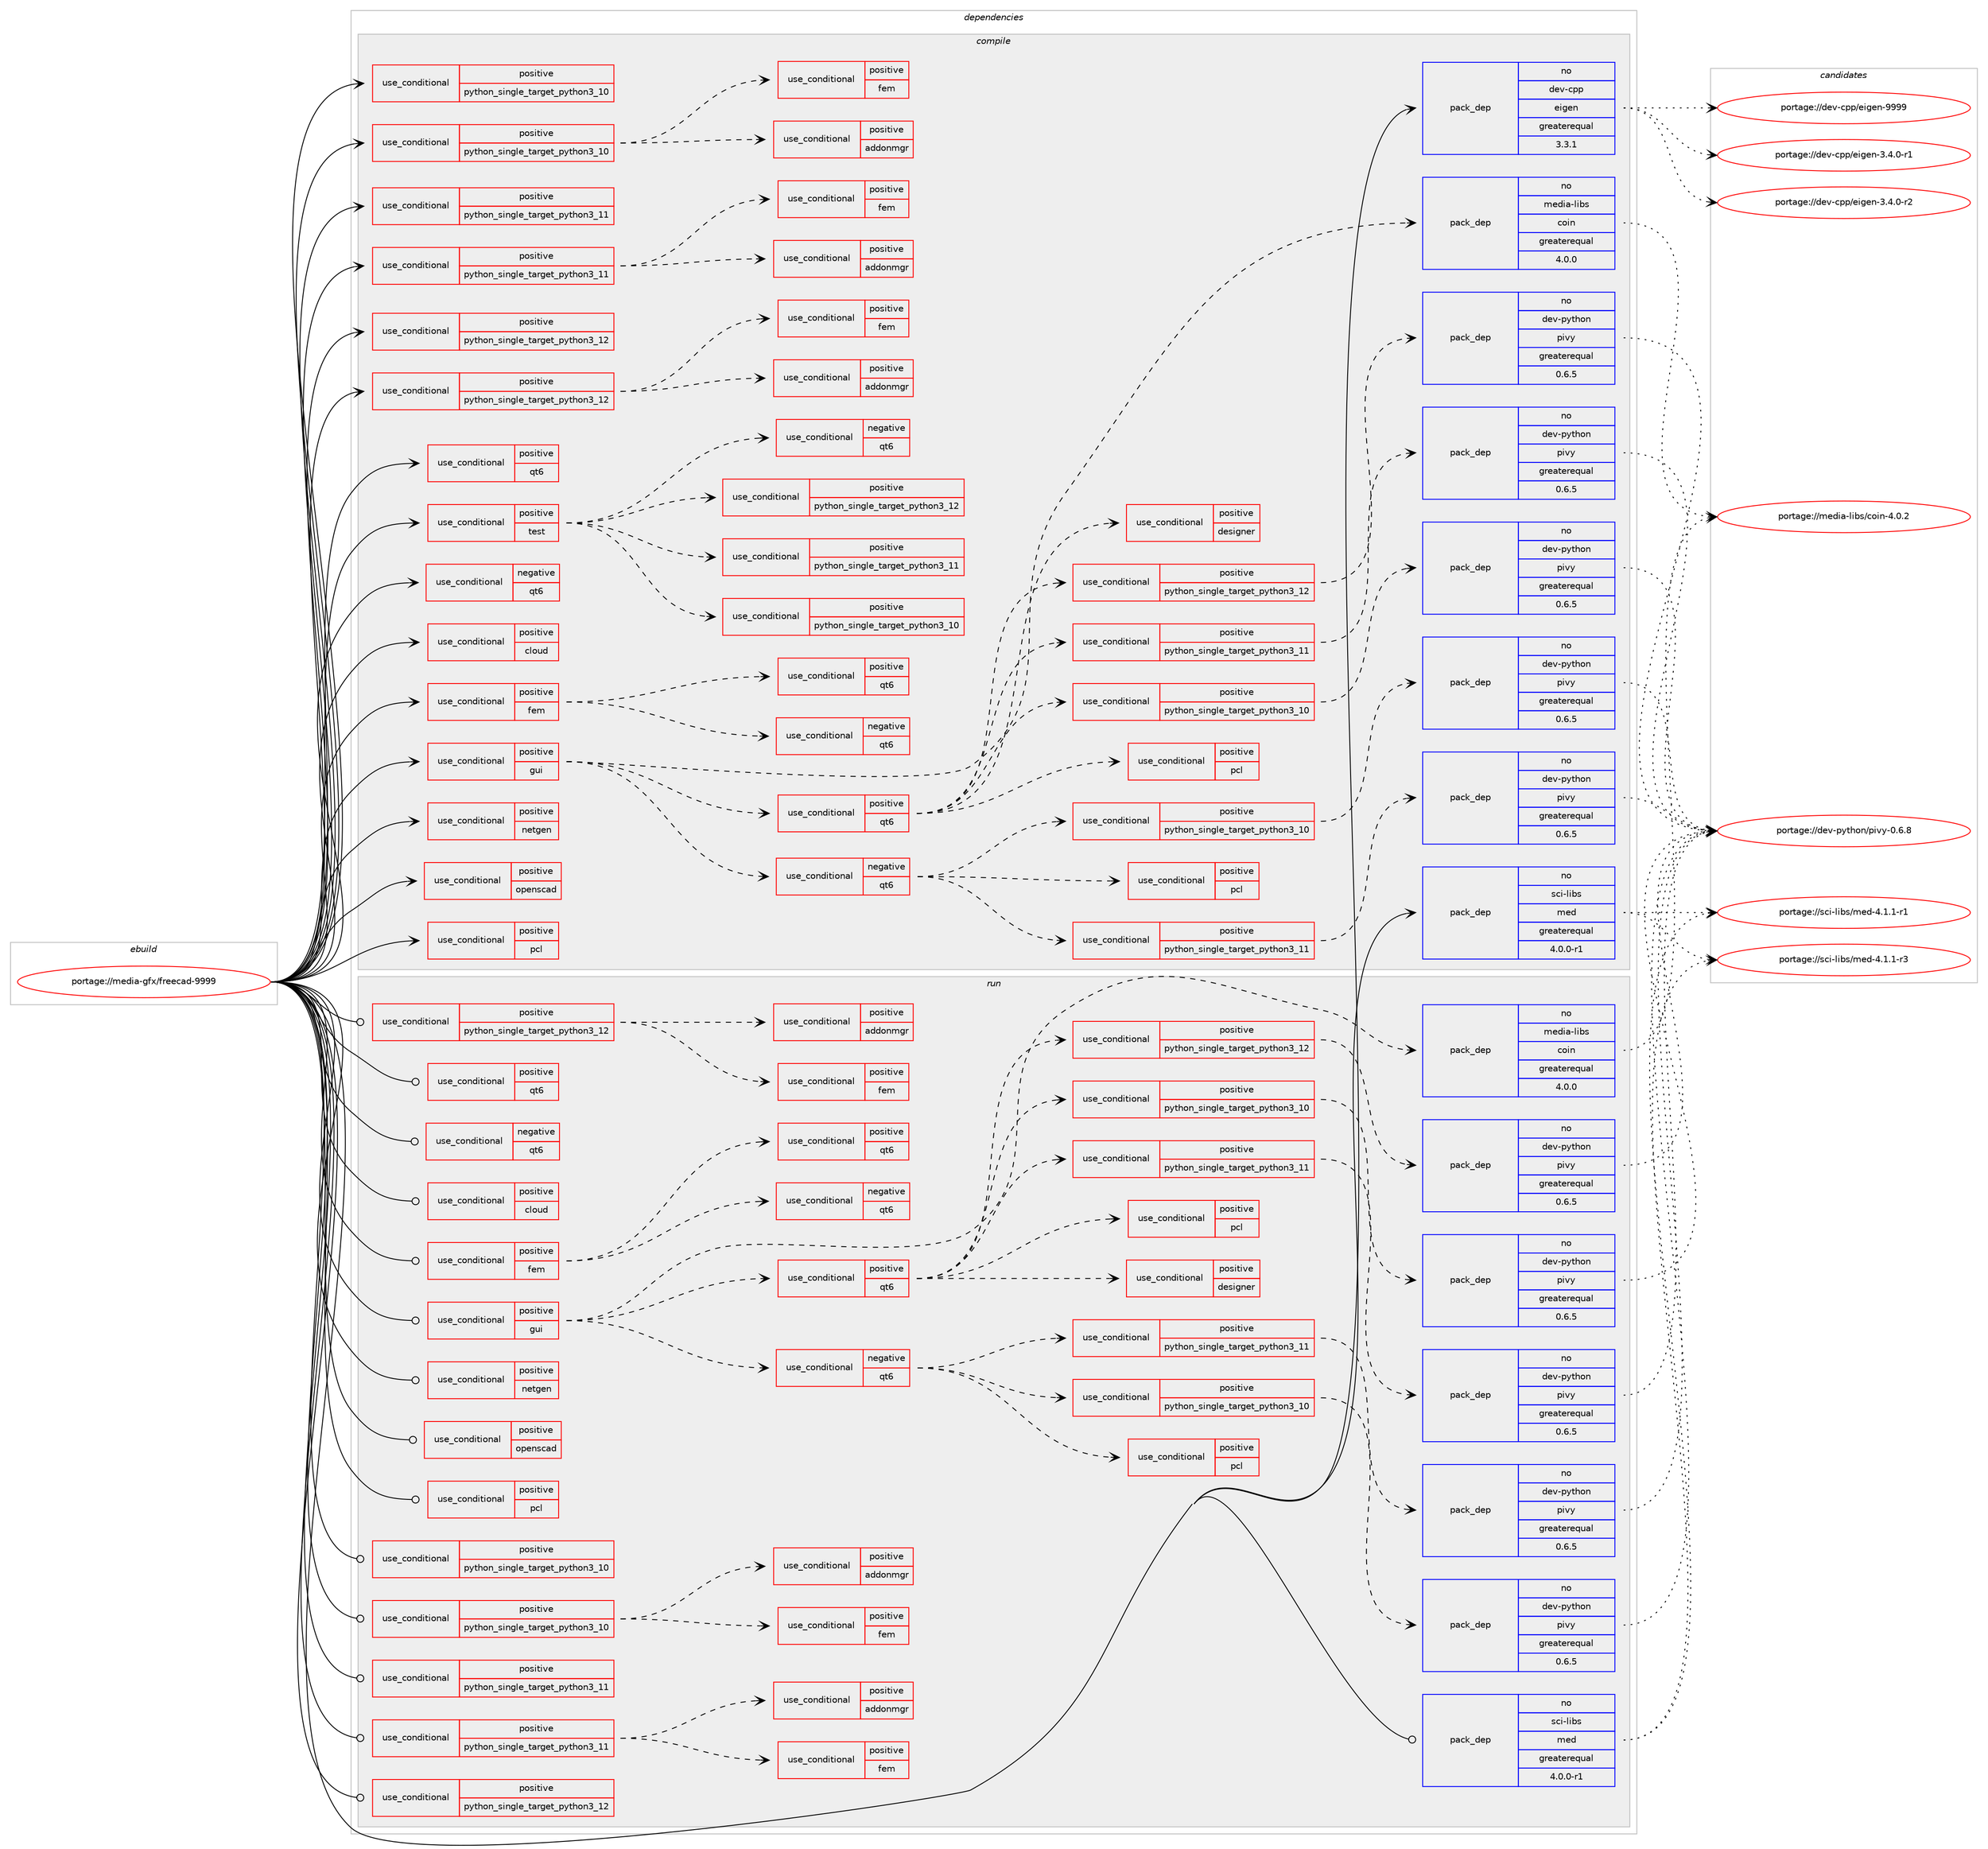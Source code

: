 digraph prolog {

# *************
# Graph options
# *************

newrank=true;
concentrate=true;
compound=true;
graph [rankdir=LR,fontname=Helvetica,fontsize=10,ranksep=1.5];#, ranksep=2.5, nodesep=0.2];
edge  [arrowhead=vee];
node  [fontname=Helvetica,fontsize=10];

# **********
# The ebuild
# **********

subgraph cluster_leftcol {
color=gray;
rank=same;
label=<<i>ebuild</i>>;
id [label="portage://media-gfx/freecad-9999", color=red, width=4, href="../media-gfx/freecad-9999.svg"];
}

# ****************
# The dependencies
# ****************

subgraph cluster_midcol {
color=gray;
label=<<i>dependencies</i>>;
subgraph cluster_compile {
fillcolor="#eeeeee";
style=filled;
label=<<i>compile</i>>;
subgraph cond70689 {
dependency150081 [label=<<TABLE BORDER="0" CELLBORDER="1" CELLSPACING="0" CELLPADDING="4"><TR><TD ROWSPAN="3" CELLPADDING="10">use_conditional</TD></TR><TR><TD>negative</TD></TR><TR><TD>qt6</TD></TR></TABLE>>, shape=none, color=red];
# *** BEGIN UNKNOWN DEPENDENCY TYPE (TODO) ***
# dependency150081 -> package_dependency(portage://media-gfx/freecad-9999,install,no,dev-qt,qtconcurrent,none,[,,],[slot(5)],[])
# *** END UNKNOWN DEPENDENCY TYPE (TODO) ***

# *** BEGIN UNKNOWN DEPENDENCY TYPE (TODO) ***
# dependency150081 -> package_dependency(portage://media-gfx/freecad-9999,install,no,dev-qt,qtcore,none,[,,],[slot(5)],[])
# *** END UNKNOWN DEPENDENCY TYPE (TODO) ***

# *** BEGIN UNKNOWN DEPENDENCY TYPE (TODO) ***
# dependency150081 -> package_dependency(portage://media-gfx/freecad-9999,install,no,dev-qt,qtnetwork,none,[,,],[slot(5)],[])
# *** END UNKNOWN DEPENDENCY TYPE (TODO) ***

# *** BEGIN UNKNOWN DEPENDENCY TYPE (TODO) ***
# dependency150081 -> package_dependency(portage://media-gfx/freecad-9999,install,no,dev-qt,qtxml,none,[,,],[slot(5)],[])
# *** END UNKNOWN DEPENDENCY TYPE (TODO) ***

# *** BEGIN UNKNOWN DEPENDENCY TYPE (TODO) ***
# dependency150081 -> package_dependency(portage://media-gfx/freecad-9999,install,no,dev-qt,qtxmlpatterns,none,[,,],[slot(5)],[])
# *** END UNKNOWN DEPENDENCY TYPE (TODO) ***

}
id:e -> dependency150081:w [weight=20,style="solid",arrowhead="vee"];
subgraph cond70690 {
dependency150082 [label=<<TABLE BORDER="0" CELLBORDER="1" CELLSPACING="0" CELLPADDING="4"><TR><TD ROWSPAN="3" CELLPADDING="10">use_conditional</TD></TR><TR><TD>positive</TD></TR><TR><TD>cloud</TD></TR></TABLE>>, shape=none, color=red];
# *** BEGIN UNKNOWN DEPENDENCY TYPE (TODO) ***
# dependency150082 -> package_dependency(portage://media-gfx/freecad-9999,install,no,dev-libs,openssl,none,[,,],any_same_slot,[])
# *** END UNKNOWN DEPENDENCY TYPE (TODO) ***

# *** BEGIN UNKNOWN DEPENDENCY TYPE (TODO) ***
# dependency150082 -> package_dependency(portage://media-gfx/freecad-9999,install,no,net-misc,curl,none,[,,],[],[])
# *** END UNKNOWN DEPENDENCY TYPE (TODO) ***

}
id:e -> dependency150082:w [weight=20,style="solid",arrowhead="vee"];
subgraph cond70691 {
dependency150083 [label=<<TABLE BORDER="0" CELLBORDER="1" CELLSPACING="0" CELLPADDING="4"><TR><TD ROWSPAN="3" CELLPADDING="10">use_conditional</TD></TR><TR><TD>positive</TD></TR><TR><TD>fem</TD></TR></TABLE>>, shape=none, color=red];
subgraph cond70692 {
dependency150084 [label=<<TABLE BORDER="0" CELLBORDER="1" CELLSPACING="0" CELLPADDING="4"><TR><TD ROWSPAN="3" CELLPADDING="10">use_conditional</TD></TR><TR><TD>negative</TD></TR><TR><TD>qt6</TD></TR></TABLE>>, shape=none, color=red];
# *** BEGIN UNKNOWN DEPENDENCY TYPE (TODO) ***
# dependency150084 -> package_dependency(portage://media-gfx/freecad-9999,install,no,sci-libs,vtk,none,[,,],any_same_slot,[use(enable(qt5),none),use(enable(rendering),none)])
# *** END UNKNOWN DEPENDENCY TYPE (TODO) ***

}
dependency150083:e -> dependency150084:w [weight=20,style="dashed",arrowhead="vee"];
subgraph cond70693 {
dependency150085 [label=<<TABLE BORDER="0" CELLBORDER="1" CELLSPACING="0" CELLPADDING="4"><TR><TD ROWSPAN="3" CELLPADDING="10">use_conditional</TD></TR><TR><TD>positive</TD></TR><TR><TD>qt6</TD></TR></TABLE>>, shape=none, color=red];
# *** BEGIN UNKNOWN DEPENDENCY TYPE (TODO) ***
# dependency150085 -> package_dependency(portage://media-gfx/freecad-9999,install,no,sci-libs,vtk,none,[,,],any_same_slot,[use(disable(qt5),none),use(enable(qt6),none),use(enable(rendering),none)])
# *** END UNKNOWN DEPENDENCY TYPE (TODO) ***

}
dependency150083:e -> dependency150085:w [weight=20,style="dashed",arrowhead="vee"];
}
id:e -> dependency150083:w [weight=20,style="solid",arrowhead="vee"];
subgraph cond70694 {
dependency150086 [label=<<TABLE BORDER="0" CELLBORDER="1" CELLSPACING="0" CELLPADDING="4"><TR><TD ROWSPAN="3" CELLPADDING="10">use_conditional</TD></TR><TR><TD>positive</TD></TR><TR><TD>gui</TD></TR></TABLE>>, shape=none, color=red];
subgraph pack77111 {
dependency150087 [label=<<TABLE BORDER="0" CELLBORDER="1" CELLSPACING="0" CELLPADDING="4" WIDTH="220"><TR><TD ROWSPAN="6" CELLPADDING="30">pack_dep</TD></TR><TR><TD WIDTH="110">no</TD></TR><TR><TD>media-libs</TD></TR><TR><TD>coin</TD></TR><TR><TD>greaterequal</TD></TR><TR><TD>4.0.0</TD></TR></TABLE>>, shape=none, color=blue];
}
dependency150086:e -> dependency150087:w [weight=20,style="dashed",arrowhead="vee"];
# *** BEGIN UNKNOWN DEPENDENCY TYPE (TODO) ***
# dependency150086 -> package_dependency(portage://media-gfx/freecad-9999,install,no,virtual,glu,none,[,,],[],[])
# *** END UNKNOWN DEPENDENCY TYPE (TODO) ***

# *** BEGIN UNKNOWN DEPENDENCY TYPE (TODO) ***
# dependency150086 -> package_dependency(portage://media-gfx/freecad-9999,install,no,virtual,opengl,none,[,,],[],[])
# *** END UNKNOWN DEPENDENCY TYPE (TODO) ***

subgraph cond70695 {
dependency150088 [label=<<TABLE BORDER="0" CELLBORDER="1" CELLSPACING="0" CELLPADDING="4"><TR><TD ROWSPAN="3" CELLPADDING="10">use_conditional</TD></TR><TR><TD>negative</TD></TR><TR><TD>qt6</TD></TR></TABLE>>, shape=none, color=red];
# *** BEGIN UNKNOWN DEPENDENCY TYPE (TODO) ***
# dependency150088 -> package_dependency(portage://media-gfx/freecad-9999,install,no,dev-qt,designer,none,[,,],[slot(5)],[])
# *** END UNKNOWN DEPENDENCY TYPE (TODO) ***

# *** BEGIN UNKNOWN DEPENDENCY TYPE (TODO) ***
# dependency150088 -> package_dependency(portage://media-gfx/freecad-9999,install,no,dev-qt,qtgui,none,[,,],[slot(5)],[])
# *** END UNKNOWN DEPENDENCY TYPE (TODO) ***

# *** BEGIN UNKNOWN DEPENDENCY TYPE (TODO) ***
# dependency150088 -> package_dependency(portage://media-gfx/freecad-9999,install,no,dev-qt,qtopengl,none,[,,],[slot(5)],[])
# *** END UNKNOWN DEPENDENCY TYPE (TODO) ***

# *** BEGIN UNKNOWN DEPENDENCY TYPE (TODO) ***
# dependency150088 -> package_dependency(portage://media-gfx/freecad-9999,install,no,dev-qt,qtprintsupport,none,[,,],[slot(5)],[])
# *** END UNKNOWN DEPENDENCY TYPE (TODO) ***

# *** BEGIN UNKNOWN DEPENDENCY TYPE (TODO) ***
# dependency150088 -> package_dependency(portage://media-gfx/freecad-9999,install,no,dev-qt,qtsvg,none,[,,],[slot(5)],[])
# *** END UNKNOWN DEPENDENCY TYPE (TODO) ***

# *** BEGIN UNKNOWN DEPENDENCY TYPE (TODO) ***
# dependency150088 -> package_dependency(portage://media-gfx/freecad-9999,install,no,dev-qt,qtwebengine,none,[,,],[slot(5)],[use(enable(widgets),none)])
# *** END UNKNOWN DEPENDENCY TYPE (TODO) ***

# *** BEGIN UNKNOWN DEPENDENCY TYPE (TODO) ***
# dependency150088 -> package_dependency(portage://media-gfx/freecad-9999,install,no,dev-qt,qtwidgets,none,[,,],[slot(5)],[])
# *** END UNKNOWN DEPENDENCY TYPE (TODO) ***

# *** BEGIN UNKNOWN DEPENDENCY TYPE (TODO) ***
# dependency150088 -> package_dependency(portage://media-gfx/freecad-9999,install,no,dev-qt,qtx11extras,none,[,,],[slot(5)],[])
# *** END UNKNOWN DEPENDENCY TYPE (TODO) ***

subgraph cond70696 {
dependency150089 [label=<<TABLE BORDER="0" CELLBORDER="1" CELLSPACING="0" CELLPADDING="4"><TR><TD ROWSPAN="3" CELLPADDING="10">use_conditional</TD></TR><TR><TD>positive</TD></TR><TR><TD>pcl</TD></TR></TABLE>>, shape=none, color=red];
# *** BEGIN UNKNOWN DEPENDENCY TYPE (TODO) ***
# dependency150089 -> package_dependency(portage://media-gfx/freecad-9999,install,no,sci-libs,pcl,none,[,,],[],[use(enable(qt5),none)])
# *** END UNKNOWN DEPENDENCY TYPE (TODO) ***

}
dependency150088:e -> dependency150089:w [weight=20,style="dashed",arrowhead="vee"];
subgraph cond70697 {
dependency150090 [label=<<TABLE BORDER="0" CELLBORDER="1" CELLSPACING="0" CELLPADDING="4"><TR><TD ROWSPAN="3" CELLPADDING="10">use_conditional</TD></TR><TR><TD>positive</TD></TR><TR><TD>python_single_target_python3_10</TD></TR></TABLE>>, shape=none, color=red];
# *** BEGIN UNKNOWN DEPENDENCY TYPE (TODO) ***
# dependency150090 -> package_dependency(portage://media-gfx/freecad-9999,install,no,dev-python,matplotlib,none,[,,],[],[use(enable(python_targets_python3_10),negative)])
# *** END UNKNOWN DEPENDENCY TYPE (TODO) ***

subgraph pack77112 {
dependency150091 [label=<<TABLE BORDER="0" CELLBORDER="1" CELLSPACING="0" CELLPADDING="4" WIDTH="220"><TR><TD ROWSPAN="6" CELLPADDING="30">pack_dep</TD></TR><TR><TD WIDTH="110">no</TD></TR><TR><TD>dev-python</TD></TR><TR><TD>pivy</TD></TR><TR><TD>greaterequal</TD></TR><TR><TD>0.6.5</TD></TR></TABLE>>, shape=none, color=blue];
}
dependency150090:e -> dependency150091:w [weight=20,style="dashed",arrowhead="vee"];
# *** BEGIN UNKNOWN DEPENDENCY TYPE (TODO) ***
# dependency150090 -> package_dependency(portage://media-gfx/freecad-9999,install,no,dev-python,pyside2,none,[,,],any_same_slot,[use(enable(gui),none),use(enable(svg),none),use(enable(webchannel),none),use(enable(webengine),none),use(enable(python_targets_python3_10),negative)])
# *** END UNKNOWN DEPENDENCY TYPE (TODO) ***

# *** BEGIN UNKNOWN DEPENDENCY TYPE (TODO) ***
# dependency150090 -> package_dependency(portage://media-gfx/freecad-9999,install,no,dev-python,shiboken2,none,[,,],any_same_slot,[use(enable(python_targets_python3_10),negative)])
# *** END UNKNOWN DEPENDENCY TYPE (TODO) ***

}
dependency150088:e -> dependency150090:w [weight=20,style="dashed",arrowhead="vee"];
subgraph cond70698 {
dependency150092 [label=<<TABLE BORDER="0" CELLBORDER="1" CELLSPACING="0" CELLPADDING="4"><TR><TD ROWSPAN="3" CELLPADDING="10">use_conditional</TD></TR><TR><TD>positive</TD></TR><TR><TD>python_single_target_python3_11</TD></TR></TABLE>>, shape=none, color=red];
# *** BEGIN UNKNOWN DEPENDENCY TYPE (TODO) ***
# dependency150092 -> package_dependency(portage://media-gfx/freecad-9999,install,no,dev-python,matplotlib,none,[,,],[],[use(enable(python_targets_python3_11),negative)])
# *** END UNKNOWN DEPENDENCY TYPE (TODO) ***

subgraph pack77113 {
dependency150093 [label=<<TABLE BORDER="0" CELLBORDER="1" CELLSPACING="0" CELLPADDING="4" WIDTH="220"><TR><TD ROWSPAN="6" CELLPADDING="30">pack_dep</TD></TR><TR><TD WIDTH="110">no</TD></TR><TR><TD>dev-python</TD></TR><TR><TD>pivy</TD></TR><TR><TD>greaterequal</TD></TR><TR><TD>0.6.5</TD></TR></TABLE>>, shape=none, color=blue];
}
dependency150092:e -> dependency150093:w [weight=20,style="dashed",arrowhead="vee"];
# *** BEGIN UNKNOWN DEPENDENCY TYPE (TODO) ***
# dependency150092 -> package_dependency(portage://media-gfx/freecad-9999,install,no,dev-python,pyside2,none,[,,],any_same_slot,[use(enable(gui),none),use(enable(svg),none),use(enable(webchannel),none),use(enable(webengine),none),use(enable(python_targets_python3_11),negative)])
# *** END UNKNOWN DEPENDENCY TYPE (TODO) ***

# *** BEGIN UNKNOWN DEPENDENCY TYPE (TODO) ***
# dependency150092 -> package_dependency(portage://media-gfx/freecad-9999,install,no,dev-python,shiboken2,none,[,,],any_same_slot,[use(enable(python_targets_python3_11),negative)])
# *** END UNKNOWN DEPENDENCY TYPE (TODO) ***

}
dependency150088:e -> dependency150092:w [weight=20,style="dashed",arrowhead="vee"];
}
dependency150086:e -> dependency150088:w [weight=20,style="dashed",arrowhead="vee"];
subgraph cond70699 {
dependency150094 [label=<<TABLE BORDER="0" CELLBORDER="1" CELLSPACING="0" CELLPADDING="4"><TR><TD ROWSPAN="3" CELLPADDING="10">use_conditional</TD></TR><TR><TD>positive</TD></TR><TR><TD>qt6</TD></TR></TABLE>>, shape=none, color=red];
subgraph cond70700 {
dependency150095 [label=<<TABLE BORDER="0" CELLBORDER="1" CELLSPACING="0" CELLPADDING="4"><TR><TD ROWSPAN="3" CELLPADDING="10">use_conditional</TD></TR><TR><TD>positive</TD></TR><TR><TD>designer</TD></TR></TABLE>>, shape=none, color=red];
# *** BEGIN UNKNOWN DEPENDENCY TYPE (TODO) ***
# dependency150095 -> package_dependency(portage://media-gfx/freecad-9999,install,no,dev-qt,qttools,none,[,,],[slot(6)],[use(enable(designer),none)])
# *** END UNKNOWN DEPENDENCY TYPE (TODO) ***

}
dependency150094:e -> dependency150095:w [weight=20,style="dashed",arrowhead="vee"];
# *** BEGIN UNKNOWN DEPENDENCY TYPE (TODO) ***
# dependency150094 -> package_dependency(portage://media-gfx/freecad-9999,install,no,dev-qt,qt5compat,none,[,,],[slot(6)],[])
# *** END UNKNOWN DEPENDENCY TYPE (TODO) ***

# *** BEGIN UNKNOWN DEPENDENCY TYPE (TODO) ***
# dependency150094 -> package_dependency(portage://media-gfx/freecad-9999,install,no,dev-qt,qttools,none,[,,],[slot(6)],[use(enable(widgets),none)])
# *** END UNKNOWN DEPENDENCY TYPE (TODO) ***

# *** BEGIN UNKNOWN DEPENDENCY TYPE (TODO) ***
# dependency150094 -> package_dependency(portage://media-gfx/freecad-9999,install,no,dev-qt,qtbase,none,[,,],[slot(6)],[use(enable(gui),none),use(enable(opengl),none),use(enable(widgets),none)])
# *** END UNKNOWN DEPENDENCY TYPE (TODO) ***

# *** BEGIN UNKNOWN DEPENDENCY TYPE (TODO) ***
# dependency150094 -> package_dependency(portage://media-gfx/freecad-9999,install,no,dev-qt,qtsvg,none,[,,],[slot(6)],[])
# *** END UNKNOWN DEPENDENCY TYPE (TODO) ***

# *** BEGIN UNKNOWN DEPENDENCY TYPE (TODO) ***
# dependency150094 -> package_dependency(portage://media-gfx/freecad-9999,install,no,dev-qt,qtwebengine,none,[,,],[slot(6)],[use(enable(widgets),none)])
# *** END UNKNOWN DEPENDENCY TYPE (TODO) ***

subgraph cond70701 {
dependency150096 [label=<<TABLE BORDER="0" CELLBORDER="1" CELLSPACING="0" CELLPADDING="4"><TR><TD ROWSPAN="3" CELLPADDING="10">use_conditional</TD></TR><TR><TD>positive</TD></TR><TR><TD>pcl</TD></TR></TABLE>>, shape=none, color=red];
# *** BEGIN UNKNOWN DEPENDENCY TYPE (TODO) ***
# dependency150096 -> package_dependency(portage://media-gfx/freecad-9999,install,no,sci-libs,pcl,none,[,,],[],[use(disable(qt5),none),use(enable(qt6),negative)])
# *** END UNKNOWN DEPENDENCY TYPE (TODO) ***

}
dependency150094:e -> dependency150096:w [weight=20,style="dashed",arrowhead="vee"];
subgraph cond70702 {
dependency150097 [label=<<TABLE BORDER="0" CELLBORDER="1" CELLSPACING="0" CELLPADDING="4"><TR><TD ROWSPAN="3" CELLPADDING="10">use_conditional</TD></TR><TR><TD>positive</TD></TR><TR><TD>python_single_target_python3_10</TD></TR></TABLE>>, shape=none, color=red];
# *** BEGIN UNKNOWN DEPENDENCY TYPE (TODO) ***
# dependency150097 -> package_dependency(portage://media-gfx/freecad-9999,install,no,dev-python,matplotlib,none,[,,],[],[use(enable(python_targets_python3_10),negative)])
# *** END UNKNOWN DEPENDENCY TYPE (TODO) ***

subgraph pack77114 {
dependency150098 [label=<<TABLE BORDER="0" CELLBORDER="1" CELLSPACING="0" CELLPADDING="4" WIDTH="220"><TR><TD ROWSPAN="6" CELLPADDING="30">pack_dep</TD></TR><TR><TD WIDTH="110">no</TD></TR><TR><TD>dev-python</TD></TR><TR><TD>pivy</TD></TR><TR><TD>greaterequal</TD></TR><TR><TD>0.6.5</TD></TR></TABLE>>, shape=none, color=blue];
}
dependency150097:e -> dependency150098:w [weight=20,style="dashed",arrowhead="vee"];
# *** BEGIN UNKNOWN DEPENDENCY TYPE (TODO) ***
# dependency150097 -> package_dependency(portage://media-gfx/freecad-9999,install,no,dev-python,pyside6,none,[,,],any_same_slot,[use(enable(gui),none),use(enable(svg),none),use(enable(webchannel),none),use(enable(webengine),none),use(enable(python_targets_python3_10),negative)])
# *** END UNKNOWN DEPENDENCY TYPE (TODO) ***

# *** BEGIN UNKNOWN DEPENDENCY TYPE (TODO) ***
# dependency150097 -> package_dependency(portage://media-gfx/freecad-9999,install,no,dev-python,shiboken6,none,[,,],any_same_slot,[use(enable(python_targets_python3_10),negative)])
# *** END UNKNOWN DEPENDENCY TYPE (TODO) ***

}
dependency150094:e -> dependency150097:w [weight=20,style="dashed",arrowhead="vee"];
subgraph cond70703 {
dependency150099 [label=<<TABLE BORDER="0" CELLBORDER="1" CELLSPACING="0" CELLPADDING="4"><TR><TD ROWSPAN="3" CELLPADDING="10">use_conditional</TD></TR><TR><TD>positive</TD></TR><TR><TD>python_single_target_python3_11</TD></TR></TABLE>>, shape=none, color=red];
# *** BEGIN UNKNOWN DEPENDENCY TYPE (TODO) ***
# dependency150099 -> package_dependency(portage://media-gfx/freecad-9999,install,no,dev-python,matplotlib,none,[,,],[],[use(enable(python_targets_python3_11),negative)])
# *** END UNKNOWN DEPENDENCY TYPE (TODO) ***

subgraph pack77115 {
dependency150100 [label=<<TABLE BORDER="0" CELLBORDER="1" CELLSPACING="0" CELLPADDING="4" WIDTH="220"><TR><TD ROWSPAN="6" CELLPADDING="30">pack_dep</TD></TR><TR><TD WIDTH="110">no</TD></TR><TR><TD>dev-python</TD></TR><TR><TD>pivy</TD></TR><TR><TD>greaterequal</TD></TR><TR><TD>0.6.5</TD></TR></TABLE>>, shape=none, color=blue];
}
dependency150099:e -> dependency150100:w [weight=20,style="dashed",arrowhead="vee"];
# *** BEGIN UNKNOWN DEPENDENCY TYPE (TODO) ***
# dependency150099 -> package_dependency(portage://media-gfx/freecad-9999,install,no,dev-python,pyside6,none,[,,],any_same_slot,[use(enable(gui),none),use(enable(svg),none),use(enable(webchannel),none),use(enable(webengine),none),use(enable(python_targets_python3_11),negative)])
# *** END UNKNOWN DEPENDENCY TYPE (TODO) ***

# *** BEGIN UNKNOWN DEPENDENCY TYPE (TODO) ***
# dependency150099 -> package_dependency(portage://media-gfx/freecad-9999,install,no,dev-python,shiboken6,none,[,,],any_same_slot,[use(enable(python_targets_python3_11),negative)])
# *** END UNKNOWN DEPENDENCY TYPE (TODO) ***

}
dependency150094:e -> dependency150099:w [weight=20,style="dashed",arrowhead="vee"];
subgraph cond70704 {
dependency150101 [label=<<TABLE BORDER="0" CELLBORDER="1" CELLSPACING="0" CELLPADDING="4"><TR><TD ROWSPAN="3" CELLPADDING="10">use_conditional</TD></TR><TR><TD>positive</TD></TR><TR><TD>python_single_target_python3_12</TD></TR></TABLE>>, shape=none, color=red];
# *** BEGIN UNKNOWN DEPENDENCY TYPE (TODO) ***
# dependency150101 -> package_dependency(portage://media-gfx/freecad-9999,install,no,dev-python,matplotlib,none,[,,],[],[use(enable(python_targets_python3_12),negative)])
# *** END UNKNOWN DEPENDENCY TYPE (TODO) ***

subgraph pack77116 {
dependency150102 [label=<<TABLE BORDER="0" CELLBORDER="1" CELLSPACING="0" CELLPADDING="4" WIDTH="220"><TR><TD ROWSPAN="6" CELLPADDING="30">pack_dep</TD></TR><TR><TD WIDTH="110">no</TD></TR><TR><TD>dev-python</TD></TR><TR><TD>pivy</TD></TR><TR><TD>greaterequal</TD></TR><TR><TD>0.6.5</TD></TR></TABLE>>, shape=none, color=blue];
}
dependency150101:e -> dependency150102:w [weight=20,style="dashed",arrowhead="vee"];
# *** BEGIN UNKNOWN DEPENDENCY TYPE (TODO) ***
# dependency150101 -> package_dependency(portage://media-gfx/freecad-9999,install,no,dev-python,pyside6,none,[,,],any_same_slot,[use(enable(gui),none),use(enable(svg),none),use(enable(webchannel),none),use(enable(webengine),none),use(enable(python_targets_python3_12),negative)])
# *** END UNKNOWN DEPENDENCY TYPE (TODO) ***

# *** BEGIN UNKNOWN DEPENDENCY TYPE (TODO) ***
# dependency150101 -> package_dependency(portage://media-gfx/freecad-9999,install,no,dev-python,shiboken6,none,[,,],any_same_slot,[use(enable(python_targets_python3_12),negative)])
# *** END UNKNOWN DEPENDENCY TYPE (TODO) ***

}
dependency150094:e -> dependency150101:w [weight=20,style="dashed",arrowhead="vee"];
}
dependency150086:e -> dependency150094:w [weight=20,style="dashed",arrowhead="vee"];
}
id:e -> dependency150086:w [weight=20,style="solid",arrowhead="vee"];
subgraph cond70705 {
dependency150103 [label=<<TABLE BORDER="0" CELLBORDER="1" CELLSPACING="0" CELLPADDING="4"><TR><TD ROWSPAN="3" CELLPADDING="10">use_conditional</TD></TR><TR><TD>positive</TD></TR><TR><TD>netgen</TD></TR></TABLE>>, shape=none, color=red];
# *** BEGIN UNKNOWN DEPENDENCY TYPE (TODO) ***
# dependency150103 -> package_dependency(portage://media-gfx/freecad-9999,install,no,media-gfx,netgen,none,[,,],[],[use(enable(opencascade),none)])
# *** END UNKNOWN DEPENDENCY TYPE (TODO) ***

}
id:e -> dependency150103:w [weight=20,style="solid",arrowhead="vee"];
subgraph cond70706 {
dependency150104 [label=<<TABLE BORDER="0" CELLBORDER="1" CELLSPACING="0" CELLPADDING="4"><TR><TD ROWSPAN="3" CELLPADDING="10">use_conditional</TD></TR><TR><TD>positive</TD></TR><TR><TD>openscad</TD></TR></TABLE>>, shape=none, color=red];
# *** BEGIN UNKNOWN DEPENDENCY TYPE (TODO) ***
# dependency150104 -> package_dependency(portage://media-gfx/freecad-9999,install,no,media-gfx,openscad,none,[,,],[],[])
# *** END UNKNOWN DEPENDENCY TYPE (TODO) ***

}
id:e -> dependency150104:w [weight=20,style="solid",arrowhead="vee"];
subgraph cond70707 {
dependency150105 [label=<<TABLE BORDER="0" CELLBORDER="1" CELLSPACING="0" CELLPADDING="4"><TR><TD ROWSPAN="3" CELLPADDING="10">use_conditional</TD></TR><TR><TD>positive</TD></TR><TR><TD>pcl</TD></TR></TABLE>>, shape=none, color=red];
# *** BEGIN UNKNOWN DEPENDENCY TYPE (TODO) ***
# dependency150105 -> package_dependency(portage://media-gfx/freecad-9999,install,no,sci-libs,pcl,none,[,,],any_same_slot,[use(enable(opengl),none),use(enable(openni2),none),use(enable(vtk),none)])
# *** END UNKNOWN DEPENDENCY TYPE (TODO) ***

}
id:e -> dependency150105:w [weight=20,style="solid",arrowhead="vee"];
subgraph cond70708 {
dependency150106 [label=<<TABLE BORDER="0" CELLBORDER="1" CELLSPACING="0" CELLPADDING="4"><TR><TD ROWSPAN="3" CELLPADDING="10">use_conditional</TD></TR><TR><TD>positive</TD></TR><TR><TD>python_single_target_python3_10</TD></TR></TABLE>>, shape=none, color=red];
# *** BEGIN UNKNOWN DEPENDENCY TYPE (TODO) ***
# dependency150106 -> package_dependency(portage://media-gfx/freecad-9999,install,no,dev-lang,python,none,[,,],[slot(3.10)],[])
# *** END UNKNOWN DEPENDENCY TYPE (TODO) ***

}
id:e -> dependency150106:w [weight=20,style="solid",arrowhead="vee"];
subgraph cond70709 {
dependency150107 [label=<<TABLE BORDER="0" CELLBORDER="1" CELLSPACING="0" CELLPADDING="4"><TR><TD ROWSPAN="3" CELLPADDING="10">use_conditional</TD></TR><TR><TD>positive</TD></TR><TR><TD>python_single_target_python3_10</TD></TR></TABLE>>, shape=none, color=red];
# *** BEGIN UNKNOWN DEPENDENCY TYPE (TODO) ***
# dependency150107 -> package_dependency(portage://media-gfx/freecad-9999,install,no,dev-python,numpy,none,[,,],[],[use(enable(python_targets_python3_10),negative)])
# *** END UNKNOWN DEPENDENCY TYPE (TODO) ***

# *** BEGIN UNKNOWN DEPENDENCY TYPE (TODO) ***
# dependency150107 -> package_dependency(portage://media-gfx/freecad-9999,install,no,dev-python,pybind11,none,[,,],[],[use(enable(python_targets_python3_10),negative)])
# *** END UNKNOWN DEPENDENCY TYPE (TODO) ***

subgraph cond70710 {
dependency150108 [label=<<TABLE BORDER="0" CELLBORDER="1" CELLSPACING="0" CELLPADDING="4"><TR><TD ROWSPAN="3" CELLPADDING="10">use_conditional</TD></TR><TR><TD>positive</TD></TR><TR><TD>addonmgr</TD></TR></TABLE>>, shape=none, color=red];
# *** BEGIN UNKNOWN DEPENDENCY TYPE (TODO) ***
# dependency150108 -> package_dependency(portage://media-gfx/freecad-9999,install,no,dev-python,GitPython,none,[,,],[],[use(enable(python_targets_python3_10),negative)])
# *** END UNKNOWN DEPENDENCY TYPE (TODO) ***

}
dependency150107:e -> dependency150108:w [weight=20,style="dashed",arrowhead="vee"];
subgraph cond70711 {
dependency150109 [label=<<TABLE BORDER="0" CELLBORDER="1" CELLSPACING="0" CELLPADDING="4"><TR><TD ROWSPAN="3" CELLPADDING="10">use_conditional</TD></TR><TR><TD>positive</TD></TR><TR><TD>fem</TD></TR></TABLE>>, shape=none, color=red];
# *** BEGIN UNKNOWN DEPENDENCY TYPE (TODO) ***
# dependency150109 -> package_dependency(portage://media-gfx/freecad-9999,install,no,dev-python,ply,none,[,,],[],[use(enable(python_targets_python3_10),negative)])
# *** END UNKNOWN DEPENDENCY TYPE (TODO) ***

}
dependency150107:e -> dependency150109:w [weight=20,style="dashed",arrowhead="vee"];
}
id:e -> dependency150107:w [weight=20,style="solid",arrowhead="vee"];
subgraph cond70712 {
dependency150110 [label=<<TABLE BORDER="0" CELLBORDER="1" CELLSPACING="0" CELLPADDING="4"><TR><TD ROWSPAN="3" CELLPADDING="10">use_conditional</TD></TR><TR><TD>positive</TD></TR><TR><TD>python_single_target_python3_11</TD></TR></TABLE>>, shape=none, color=red];
# *** BEGIN UNKNOWN DEPENDENCY TYPE (TODO) ***
# dependency150110 -> package_dependency(portage://media-gfx/freecad-9999,install,no,dev-lang,python,none,[,,],[slot(3.11)],[])
# *** END UNKNOWN DEPENDENCY TYPE (TODO) ***

}
id:e -> dependency150110:w [weight=20,style="solid",arrowhead="vee"];
subgraph cond70713 {
dependency150111 [label=<<TABLE BORDER="0" CELLBORDER="1" CELLSPACING="0" CELLPADDING="4"><TR><TD ROWSPAN="3" CELLPADDING="10">use_conditional</TD></TR><TR><TD>positive</TD></TR><TR><TD>python_single_target_python3_11</TD></TR></TABLE>>, shape=none, color=red];
# *** BEGIN UNKNOWN DEPENDENCY TYPE (TODO) ***
# dependency150111 -> package_dependency(portage://media-gfx/freecad-9999,install,no,dev-python,numpy,none,[,,],[],[use(enable(python_targets_python3_11),negative)])
# *** END UNKNOWN DEPENDENCY TYPE (TODO) ***

# *** BEGIN UNKNOWN DEPENDENCY TYPE (TODO) ***
# dependency150111 -> package_dependency(portage://media-gfx/freecad-9999,install,no,dev-python,pybind11,none,[,,],[],[use(enable(python_targets_python3_11),negative)])
# *** END UNKNOWN DEPENDENCY TYPE (TODO) ***

subgraph cond70714 {
dependency150112 [label=<<TABLE BORDER="0" CELLBORDER="1" CELLSPACING="0" CELLPADDING="4"><TR><TD ROWSPAN="3" CELLPADDING="10">use_conditional</TD></TR><TR><TD>positive</TD></TR><TR><TD>addonmgr</TD></TR></TABLE>>, shape=none, color=red];
# *** BEGIN UNKNOWN DEPENDENCY TYPE (TODO) ***
# dependency150112 -> package_dependency(portage://media-gfx/freecad-9999,install,no,dev-python,GitPython,none,[,,],[],[use(enable(python_targets_python3_11),negative)])
# *** END UNKNOWN DEPENDENCY TYPE (TODO) ***

}
dependency150111:e -> dependency150112:w [weight=20,style="dashed",arrowhead="vee"];
subgraph cond70715 {
dependency150113 [label=<<TABLE BORDER="0" CELLBORDER="1" CELLSPACING="0" CELLPADDING="4"><TR><TD ROWSPAN="3" CELLPADDING="10">use_conditional</TD></TR><TR><TD>positive</TD></TR><TR><TD>fem</TD></TR></TABLE>>, shape=none, color=red];
# *** BEGIN UNKNOWN DEPENDENCY TYPE (TODO) ***
# dependency150113 -> package_dependency(portage://media-gfx/freecad-9999,install,no,dev-python,ply,none,[,,],[],[use(enable(python_targets_python3_11),negative)])
# *** END UNKNOWN DEPENDENCY TYPE (TODO) ***

}
dependency150111:e -> dependency150113:w [weight=20,style="dashed",arrowhead="vee"];
}
id:e -> dependency150111:w [weight=20,style="solid",arrowhead="vee"];
subgraph cond70716 {
dependency150114 [label=<<TABLE BORDER="0" CELLBORDER="1" CELLSPACING="0" CELLPADDING="4"><TR><TD ROWSPAN="3" CELLPADDING="10">use_conditional</TD></TR><TR><TD>positive</TD></TR><TR><TD>python_single_target_python3_12</TD></TR></TABLE>>, shape=none, color=red];
# *** BEGIN UNKNOWN DEPENDENCY TYPE (TODO) ***
# dependency150114 -> package_dependency(portage://media-gfx/freecad-9999,install,no,dev-lang,python,none,[,,],[slot(3.12)],[])
# *** END UNKNOWN DEPENDENCY TYPE (TODO) ***

}
id:e -> dependency150114:w [weight=20,style="solid",arrowhead="vee"];
subgraph cond70717 {
dependency150115 [label=<<TABLE BORDER="0" CELLBORDER="1" CELLSPACING="0" CELLPADDING="4"><TR><TD ROWSPAN="3" CELLPADDING="10">use_conditional</TD></TR><TR><TD>positive</TD></TR><TR><TD>python_single_target_python3_12</TD></TR></TABLE>>, shape=none, color=red];
# *** BEGIN UNKNOWN DEPENDENCY TYPE (TODO) ***
# dependency150115 -> package_dependency(portage://media-gfx/freecad-9999,install,no,dev-python,numpy,none,[,,],[],[use(enable(python_targets_python3_12),negative)])
# *** END UNKNOWN DEPENDENCY TYPE (TODO) ***

# *** BEGIN UNKNOWN DEPENDENCY TYPE (TODO) ***
# dependency150115 -> package_dependency(portage://media-gfx/freecad-9999,install,no,dev-python,pybind11,none,[,,],[],[use(enable(python_targets_python3_12),negative)])
# *** END UNKNOWN DEPENDENCY TYPE (TODO) ***

subgraph cond70718 {
dependency150116 [label=<<TABLE BORDER="0" CELLBORDER="1" CELLSPACING="0" CELLPADDING="4"><TR><TD ROWSPAN="3" CELLPADDING="10">use_conditional</TD></TR><TR><TD>positive</TD></TR><TR><TD>addonmgr</TD></TR></TABLE>>, shape=none, color=red];
# *** BEGIN UNKNOWN DEPENDENCY TYPE (TODO) ***
# dependency150116 -> package_dependency(portage://media-gfx/freecad-9999,install,no,dev-python,GitPython,none,[,,],[],[use(enable(python_targets_python3_12),negative)])
# *** END UNKNOWN DEPENDENCY TYPE (TODO) ***

}
dependency150115:e -> dependency150116:w [weight=20,style="dashed",arrowhead="vee"];
subgraph cond70719 {
dependency150117 [label=<<TABLE BORDER="0" CELLBORDER="1" CELLSPACING="0" CELLPADDING="4"><TR><TD ROWSPAN="3" CELLPADDING="10">use_conditional</TD></TR><TR><TD>positive</TD></TR><TR><TD>fem</TD></TR></TABLE>>, shape=none, color=red];
# *** BEGIN UNKNOWN DEPENDENCY TYPE (TODO) ***
# dependency150117 -> package_dependency(portage://media-gfx/freecad-9999,install,no,dev-python,ply,none,[,,],[],[use(enable(python_targets_python3_12),negative)])
# *** END UNKNOWN DEPENDENCY TYPE (TODO) ***

}
dependency150115:e -> dependency150117:w [weight=20,style="dashed",arrowhead="vee"];
}
id:e -> dependency150115:w [weight=20,style="solid",arrowhead="vee"];
subgraph cond70720 {
dependency150118 [label=<<TABLE BORDER="0" CELLBORDER="1" CELLSPACING="0" CELLPADDING="4"><TR><TD ROWSPAN="3" CELLPADDING="10">use_conditional</TD></TR><TR><TD>positive</TD></TR><TR><TD>qt6</TD></TR></TABLE>>, shape=none, color=red];
# *** BEGIN UNKNOWN DEPENDENCY TYPE (TODO) ***
# dependency150118 -> package_dependency(portage://media-gfx/freecad-9999,install,no,dev-qt,qtbase,none,[,,],[slot(6)],[use(enable(concurrent),none),use(enable(network),none),use(enable(xml),none)])
# *** END UNKNOWN DEPENDENCY TYPE (TODO) ***

}
id:e -> dependency150118:w [weight=20,style="solid",arrowhead="vee"];
subgraph cond70721 {
dependency150119 [label=<<TABLE BORDER="0" CELLBORDER="1" CELLSPACING="0" CELLPADDING="4"><TR><TD ROWSPAN="3" CELLPADDING="10">use_conditional</TD></TR><TR><TD>positive</TD></TR><TR><TD>test</TD></TR></TABLE>>, shape=none, color=red];
subgraph cond70722 {
dependency150120 [label=<<TABLE BORDER="0" CELLBORDER="1" CELLSPACING="0" CELLPADDING="4"><TR><TD ROWSPAN="3" CELLPADDING="10">use_conditional</TD></TR><TR><TD>positive</TD></TR><TR><TD>python_single_target_python3_10</TD></TR></TABLE>>, shape=none, color=red];
# *** BEGIN UNKNOWN DEPENDENCY TYPE (TODO) ***
# dependency150120 -> package_dependency(portage://media-gfx/freecad-9999,install,no,dev-python,pyyaml,none,[,,],[],[use(enable(python_targets_python3_10),negative)])
# *** END UNKNOWN DEPENDENCY TYPE (TODO) ***

}
dependency150119:e -> dependency150120:w [weight=20,style="dashed",arrowhead="vee"];
subgraph cond70723 {
dependency150121 [label=<<TABLE BORDER="0" CELLBORDER="1" CELLSPACING="0" CELLPADDING="4"><TR><TD ROWSPAN="3" CELLPADDING="10">use_conditional</TD></TR><TR><TD>positive</TD></TR><TR><TD>python_single_target_python3_11</TD></TR></TABLE>>, shape=none, color=red];
# *** BEGIN UNKNOWN DEPENDENCY TYPE (TODO) ***
# dependency150121 -> package_dependency(portage://media-gfx/freecad-9999,install,no,dev-python,pyyaml,none,[,,],[],[use(enable(python_targets_python3_11),negative)])
# *** END UNKNOWN DEPENDENCY TYPE (TODO) ***

}
dependency150119:e -> dependency150121:w [weight=20,style="dashed",arrowhead="vee"];
subgraph cond70724 {
dependency150122 [label=<<TABLE BORDER="0" CELLBORDER="1" CELLSPACING="0" CELLPADDING="4"><TR><TD ROWSPAN="3" CELLPADDING="10">use_conditional</TD></TR><TR><TD>positive</TD></TR><TR><TD>python_single_target_python3_12</TD></TR></TABLE>>, shape=none, color=red];
# *** BEGIN UNKNOWN DEPENDENCY TYPE (TODO) ***
# dependency150122 -> package_dependency(portage://media-gfx/freecad-9999,install,no,dev-python,pyyaml,none,[,,],[],[use(enable(python_targets_python3_12),negative)])
# *** END UNKNOWN DEPENDENCY TYPE (TODO) ***

}
dependency150119:e -> dependency150122:w [weight=20,style="dashed",arrowhead="vee"];
subgraph cond70725 {
dependency150123 [label=<<TABLE BORDER="0" CELLBORDER="1" CELLSPACING="0" CELLPADDING="4"><TR><TD ROWSPAN="3" CELLPADDING="10">use_conditional</TD></TR><TR><TD>negative</TD></TR><TR><TD>qt6</TD></TR></TABLE>>, shape=none, color=red];
# *** BEGIN UNKNOWN DEPENDENCY TYPE (TODO) ***
# dependency150123 -> package_dependency(portage://media-gfx/freecad-9999,install,no,dev-qt,qttest,none,[,,],[slot(5)],[])
# *** END UNKNOWN DEPENDENCY TYPE (TODO) ***

}
dependency150119:e -> dependency150123:w [weight=20,style="dashed",arrowhead="vee"];
}
id:e -> dependency150119:w [weight=20,style="solid",arrowhead="vee"];
subgraph pack77117 {
dependency150124 [label=<<TABLE BORDER="0" CELLBORDER="1" CELLSPACING="0" CELLPADDING="4" WIDTH="220"><TR><TD ROWSPAN="6" CELLPADDING="30">pack_dep</TD></TR><TR><TD WIDTH="110">no</TD></TR><TR><TD>dev-cpp</TD></TR><TR><TD>eigen</TD></TR><TR><TD>greaterequal</TD></TR><TR><TD>3.3.1</TD></TR></TABLE>>, shape=none, color=blue];
}
id:e -> dependency150124:w [weight=20,style="solid",arrowhead="vee"];
# *** BEGIN UNKNOWN DEPENDENCY TYPE (TODO) ***
# id -> package_dependency(portage://media-gfx/freecad-9999,install,no,dev-cpp,yaml-cpp,none,[,,],[],[])
# *** END UNKNOWN DEPENDENCY TYPE (TODO) ***

# *** BEGIN UNKNOWN DEPENDENCY TYPE (TODO) ***
# id -> package_dependency(portage://media-gfx/freecad-9999,install,no,dev-libs,OpenNI2,none,[,,],[],[use(enable(opengl),positive)])
# *** END UNKNOWN DEPENDENCY TYPE (TODO) ***

# *** BEGIN UNKNOWN DEPENDENCY TYPE (TODO) ***
# id -> package_dependency(portage://media-gfx/freecad-9999,install,no,dev-libs,boost,none,[,,],any_same_slot,[])
# *** END UNKNOWN DEPENDENCY TYPE (TODO) ***

# *** BEGIN UNKNOWN DEPENDENCY TYPE (TODO) ***
# id -> package_dependency(portage://media-gfx/freecad-9999,install,no,dev-libs,libfmt,none,[,,],any_same_slot,[])
# *** END UNKNOWN DEPENDENCY TYPE (TODO) ***

# *** BEGIN UNKNOWN DEPENDENCY TYPE (TODO) ***
# id -> package_dependency(portage://media-gfx/freecad-9999,install,no,dev-libs,libspnav,none,[,,],[],[use(enable(X),none)])
# *** END UNKNOWN DEPENDENCY TYPE (TODO) ***

# *** BEGIN UNKNOWN DEPENDENCY TYPE (TODO) ***
# id -> package_dependency(portage://media-gfx/freecad-9999,install,no,dev-libs,xerces-c,none,[,,],[],[use(enable(icu),none)])
# *** END UNKNOWN DEPENDENCY TYPE (TODO) ***

# *** BEGIN UNKNOWN DEPENDENCY TYPE (TODO) ***
# id -> package_dependency(portage://media-gfx/freecad-9999,install,no,media-libs,freetype,none,[,,],[],[])
# *** END UNKNOWN DEPENDENCY TYPE (TODO) ***

# *** BEGIN UNKNOWN DEPENDENCY TYPE (TODO) ***
# id -> package_dependency(portage://media-gfx/freecad-9999,install,no,media-libs,qhull,none,[,,],any_same_slot,[])
# *** END UNKNOWN DEPENDENCY TYPE (TODO) ***

# *** BEGIN UNKNOWN DEPENDENCY TYPE (TODO) ***
# id -> package_dependency(portage://media-gfx/freecad-9999,install,no,sci-libs,hdf5,none,[,,],any_same_slot,[use(enable(fortran),none),use(enable(zlib),none)])
# *** END UNKNOWN DEPENDENCY TYPE (TODO) ***

subgraph pack77118 {
dependency150125 [label=<<TABLE BORDER="0" CELLBORDER="1" CELLSPACING="0" CELLPADDING="4" WIDTH="220"><TR><TD ROWSPAN="6" CELLPADDING="30">pack_dep</TD></TR><TR><TD WIDTH="110">no</TD></TR><TR><TD>sci-libs</TD></TR><TR><TD>med</TD></TR><TR><TD>greaterequal</TD></TR><TR><TD>4.0.0-r1</TD></TR></TABLE>>, shape=none, color=blue];
}
id:e -> dependency150125:w [weight=20,style="solid",arrowhead="vee"];
# *** BEGIN UNKNOWN DEPENDENCY TYPE (TODO) ***
# id -> package_dependency(portage://media-gfx/freecad-9999,install,no,sci-libs,opencascade,none,[,,],any_same_slot,[use(enable(json),none),use(enable(vtk),none)])
# *** END UNKNOWN DEPENDENCY TYPE (TODO) ***

# *** BEGIN UNKNOWN DEPENDENCY TYPE (TODO) ***
# id -> package_dependency(portage://media-gfx/freecad-9999,install,no,sci-libs,orocos_kdl,none,[,,],any_same_slot,[])
# *** END UNKNOWN DEPENDENCY TYPE (TODO) ***

# *** BEGIN UNKNOWN DEPENDENCY TYPE (TODO) ***
# id -> package_dependency(portage://media-gfx/freecad-9999,install,no,sys-libs,zlib,none,[,,],[],[])
# *** END UNKNOWN DEPENDENCY TYPE (TODO) ***

# *** BEGIN UNKNOWN DEPENDENCY TYPE (TODO) ***
# id -> package_dependency(portage://media-gfx/freecad-9999,install,no,virtual,libusb,none,[,,],[slot(1)],[])
# *** END UNKNOWN DEPENDENCY TYPE (TODO) ***

}
subgraph cluster_compileandrun {
fillcolor="#eeeeee";
style=filled;
label=<<i>compile and run</i>>;
}
subgraph cluster_run {
fillcolor="#eeeeee";
style=filled;
label=<<i>run</i>>;
subgraph cond70726 {
dependency150126 [label=<<TABLE BORDER="0" CELLBORDER="1" CELLSPACING="0" CELLPADDING="4"><TR><TD ROWSPAN="3" CELLPADDING="10">use_conditional</TD></TR><TR><TD>negative</TD></TR><TR><TD>qt6</TD></TR></TABLE>>, shape=none, color=red];
# *** BEGIN UNKNOWN DEPENDENCY TYPE (TODO) ***
# dependency150126 -> package_dependency(portage://media-gfx/freecad-9999,run,no,dev-qt,qtconcurrent,none,[,,],[slot(5)],[])
# *** END UNKNOWN DEPENDENCY TYPE (TODO) ***

# *** BEGIN UNKNOWN DEPENDENCY TYPE (TODO) ***
# dependency150126 -> package_dependency(portage://media-gfx/freecad-9999,run,no,dev-qt,qtcore,none,[,,],[slot(5)],[])
# *** END UNKNOWN DEPENDENCY TYPE (TODO) ***

# *** BEGIN UNKNOWN DEPENDENCY TYPE (TODO) ***
# dependency150126 -> package_dependency(portage://media-gfx/freecad-9999,run,no,dev-qt,qtnetwork,none,[,,],[slot(5)],[])
# *** END UNKNOWN DEPENDENCY TYPE (TODO) ***

# *** BEGIN UNKNOWN DEPENDENCY TYPE (TODO) ***
# dependency150126 -> package_dependency(portage://media-gfx/freecad-9999,run,no,dev-qt,qtxml,none,[,,],[slot(5)],[])
# *** END UNKNOWN DEPENDENCY TYPE (TODO) ***

# *** BEGIN UNKNOWN DEPENDENCY TYPE (TODO) ***
# dependency150126 -> package_dependency(portage://media-gfx/freecad-9999,run,no,dev-qt,qtxmlpatterns,none,[,,],[slot(5)],[])
# *** END UNKNOWN DEPENDENCY TYPE (TODO) ***

}
id:e -> dependency150126:w [weight=20,style="solid",arrowhead="odot"];
subgraph cond70727 {
dependency150127 [label=<<TABLE BORDER="0" CELLBORDER="1" CELLSPACING="0" CELLPADDING="4"><TR><TD ROWSPAN="3" CELLPADDING="10">use_conditional</TD></TR><TR><TD>positive</TD></TR><TR><TD>cloud</TD></TR></TABLE>>, shape=none, color=red];
# *** BEGIN UNKNOWN DEPENDENCY TYPE (TODO) ***
# dependency150127 -> package_dependency(portage://media-gfx/freecad-9999,run,no,dev-libs,openssl,none,[,,],any_same_slot,[])
# *** END UNKNOWN DEPENDENCY TYPE (TODO) ***

# *** BEGIN UNKNOWN DEPENDENCY TYPE (TODO) ***
# dependency150127 -> package_dependency(portage://media-gfx/freecad-9999,run,no,net-misc,curl,none,[,,],[],[])
# *** END UNKNOWN DEPENDENCY TYPE (TODO) ***

}
id:e -> dependency150127:w [weight=20,style="solid",arrowhead="odot"];
subgraph cond70728 {
dependency150128 [label=<<TABLE BORDER="0" CELLBORDER="1" CELLSPACING="0" CELLPADDING="4"><TR><TD ROWSPAN="3" CELLPADDING="10">use_conditional</TD></TR><TR><TD>positive</TD></TR><TR><TD>fem</TD></TR></TABLE>>, shape=none, color=red];
subgraph cond70729 {
dependency150129 [label=<<TABLE BORDER="0" CELLBORDER="1" CELLSPACING="0" CELLPADDING="4"><TR><TD ROWSPAN="3" CELLPADDING="10">use_conditional</TD></TR><TR><TD>negative</TD></TR><TR><TD>qt6</TD></TR></TABLE>>, shape=none, color=red];
# *** BEGIN UNKNOWN DEPENDENCY TYPE (TODO) ***
# dependency150129 -> package_dependency(portage://media-gfx/freecad-9999,run,no,sci-libs,vtk,none,[,,],any_same_slot,[use(enable(qt5),none),use(enable(rendering),none)])
# *** END UNKNOWN DEPENDENCY TYPE (TODO) ***

}
dependency150128:e -> dependency150129:w [weight=20,style="dashed",arrowhead="vee"];
subgraph cond70730 {
dependency150130 [label=<<TABLE BORDER="0" CELLBORDER="1" CELLSPACING="0" CELLPADDING="4"><TR><TD ROWSPAN="3" CELLPADDING="10">use_conditional</TD></TR><TR><TD>positive</TD></TR><TR><TD>qt6</TD></TR></TABLE>>, shape=none, color=red];
# *** BEGIN UNKNOWN DEPENDENCY TYPE (TODO) ***
# dependency150130 -> package_dependency(portage://media-gfx/freecad-9999,run,no,sci-libs,vtk,none,[,,],any_same_slot,[use(disable(qt5),none),use(enable(qt6),none),use(enable(rendering),none)])
# *** END UNKNOWN DEPENDENCY TYPE (TODO) ***

}
dependency150128:e -> dependency150130:w [weight=20,style="dashed",arrowhead="vee"];
}
id:e -> dependency150128:w [weight=20,style="solid",arrowhead="odot"];
subgraph cond70731 {
dependency150131 [label=<<TABLE BORDER="0" CELLBORDER="1" CELLSPACING="0" CELLPADDING="4"><TR><TD ROWSPAN="3" CELLPADDING="10">use_conditional</TD></TR><TR><TD>positive</TD></TR><TR><TD>gui</TD></TR></TABLE>>, shape=none, color=red];
subgraph pack77119 {
dependency150132 [label=<<TABLE BORDER="0" CELLBORDER="1" CELLSPACING="0" CELLPADDING="4" WIDTH="220"><TR><TD ROWSPAN="6" CELLPADDING="30">pack_dep</TD></TR><TR><TD WIDTH="110">no</TD></TR><TR><TD>media-libs</TD></TR><TR><TD>coin</TD></TR><TR><TD>greaterequal</TD></TR><TR><TD>4.0.0</TD></TR></TABLE>>, shape=none, color=blue];
}
dependency150131:e -> dependency150132:w [weight=20,style="dashed",arrowhead="vee"];
# *** BEGIN UNKNOWN DEPENDENCY TYPE (TODO) ***
# dependency150131 -> package_dependency(portage://media-gfx/freecad-9999,run,no,virtual,glu,none,[,,],[],[])
# *** END UNKNOWN DEPENDENCY TYPE (TODO) ***

# *** BEGIN UNKNOWN DEPENDENCY TYPE (TODO) ***
# dependency150131 -> package_dependency(portage://media-gfx/freecad-9999,run,no,virtual,opengl,none,[,,],[],[])
# *** END UNKNOWN DEPENDENCY TYPE (TODO) ***

subgraph cond70732 {
dependency150133 [label=<<TABLE BORDER="0" CELLBORDER="1" CELLSPACING="0" CELLPADDING="4"><TR><TD ROWSPAN="3" CELLPADDING="10">use_conditional</TD></TR><TR><TD>negative</TD></TR><TR><TD>qt6</TD></TR></TABLE>>, shape=none, color=red];
# *** BEGIN UNKNOWN DEPENDENCY TYPE (TODO) ***
# dependency150133 -> package_dependency(portage://media-gfx/freecad-9999,run,no,dev-qt,designer,none,[,,],[slot(5)],[])
# *** END UNKNOWN DEPENDENCY TYPE (TODO) ***

# *** BEGIN UNKNOWN DEPENDENCY TYPE (TODO) ***
# dependency150133 -> package_dependency(portage://media-gfx/freecad-9999,run,no,dev-qt,qtgui,none,[,,],[slot(5)],[])
# *** END UNKNOWN DEPENDENCY TYPE (TODO) ***

# *** BEGIN UNKNOWN DEPENDENCY TYPE (TODO) ***
# dependency150133 -> package_dependency(portage://media-gfx/freecad-9999,run,no,dev-qt,qtopengl,none,[,,],[slot(5)],[])
# *** END UNKNOWN DEPENDENCY TYPE (TODO) ***

# *** BEGIN UNKNOWN DEPENDENCY TYPE (TODO) ***
# dependency150133 -> package_dependency(portage://media-gfx/freecad-9999,run,no,dev-qt,qtprintsupport,none,[,,],[slot(5)],[])
# *** END UNKNOWN DEPENDENCY TYPE (TODO) ***

# *** BEGIN UNKNOWN DEPENDENCY TYPE (TODO) ***
# dependency150133 -> package_dependency(portage://media-gfx/freecad-9999,run,no,dev-qt,qtsvg,none,[,,],[slot(5)],[])
# *** END UNKNOWN DEPENDENCY TYPE (TODO) ***

# *** BEGIN UNKNOWN DEPENDENCY TYPE (TODO) ***
# dependency150133 -> package_dependency(portage://media-gfx/freecad-9999,run,no,dev-qt,qtwebengine,none,[,,],[slot(5)],[use(enable(widgets),none)])
# *** END UNKNOWN DEPENDENCY TYPE (TODO) ***

# *** BEGIN UNKNOWN DEPENDENCY TYPE (TODO) ***
# dependency150133 -> package_dependency(portage://media-gfx/freecad-9999,run,no,dev-qt,qtwidgets,none,[,,],[slot(5)],[])
# *** END UNKNOWN DEPENDENCY TYPE (TODO) ***

# *** BEGIN UNKNOWN DEPENDENCY TYPE (TODO) ***
# dependency150133 -> package_dependency(portage://media-gfx/freecad-9999,run,no,dev-qt,qtx11extras,none,[,,],[slot(5)],[])
# *** END UNKNOWN DEPENDENCY TYPE (TODO) ***

subgraph cond70733 {
dependency150134 [label=<<TABLE BORDER="0" CELLBORDER="1" CELLSPACING="0" CELLPADDING="4"><TR><TD ROWSPAN="3" CELLPADDING="10">use_conditional</TD></TR><TR><TD>positive</TD></TR><TR><TD>pcl</TD></TR></TABLE>>, shape=none, color=red];
# *** BEGIN UNKNOWN DEPENDENCY TYPE (TODO) ***
# dependency150134 -> package_dependency(portage://media-gfx/freecad-9999,run,no,sci-libs,pcl,none,[,,],[],[use(enable(qt5),none)])
# *** END UNKNOWN DEPENDENCY TYPE (TODO) ***

}
dependency150133:e -> dependency150134:w [weight=20,style="dashed",arrowhead="vee"];
subgraph cond70734 {
dependency150135 [label=<<TABLE BORDER="0" CELLBORDER="1" CELLSPACING="0" CELLPADDING="4"><TR><TD ROWSPAN="3" CELLPADDING="10">use_conditional</TD></TR><TR><TD>positive</TD></TR><TR><TD>python_single_target_python3_10</TD></TR></TABLE>>, shape=none, color=red];
# *** BEGIN UNKNOWN DEPENDENCY TYPE (TODO) ***
# dependency150135 -> package_dependency(portage://media-gfx/freecad-9999,run,no,dev-python,matplotlib,none,[,,],[],[use(enable(python_targets_python3_10),negative)])
# *** END UNKNOWN DEPENDENCY TYPE (TODO) ***

subgraph pack77120 {
dependency150136 [label=<<TABLE BORDER="0" CELLBORDER="1" CELLSPACING="0" CELLPADDING="4" WIDTH="220"><TR><TD ROWSPAN="6" CELLPADDING="30">pack_dep</TD></TR><TR><TD WIDTH="110">no</TD></TR><TR><TD>dev-python</TD></TR><TR><TD>pivy</TD></TR><TR><TD>greaterequal</TD></TR><TR><TD>0.6.5</TD></TR></TABLE>>, shape=none, color=blue];
}
dependency150135:e -> dependency150136:w [weight=20,style="dashed",arrowhead="vee"];
# *** BEGIN UNKNOWN DEPENDENCY TYPE (TODO) ***
# dependency150135 -> package_dependency(portage://media-gfx/freecad-9999,run,no,dev-python,pyside2,none,[,,],any_same_slot,[use(enable(gui),none),use(enable(svg),none),use(enable(webchannel),none),use(enable(webengine),none),use(enable(python_targets_python3_10),negative)])
# *** END UNKNOWN DEPENDENCY TYPE (TODO) ***

# *** BEGIN UNKNOWN DEPENDENCY TYPE (TODO) ***
# dependency150135 -> package_dependency(portage://media-gfx/freecad-9999,run,no,dev-python,shiboken2,none,[,,],any_same_slot,[use(enable(python_targets_python3_10),negative)])
# *** END UNKNOWN DEPENDENCY TYPE (TODO) ***

}
dependency150133:e -> dependency150135:w [weight=20,style="dashed",arrowhead="vee"];
subgraph cond70735 {
dependency150137 [label=<<TABLE BORDER="0" CELLBORDER="1" CELLSPACING="0" CELLPADDING="4"><TR><TD ROWSPAN="3" CELLPADDING="10">use_conditional</TD></TR><TR><TD>positive</TD></TR><TR><TD>python_single_target_python3_11</TD></TR></TABLE>>, shape=none, color=red];
# *** BEGIN UNKNOWN DEPENDENCY TYPE (TODO) ***
# dependency150137 -> package_dependency(portage://media-gfx/freecad-9999,run,no,dev-python,matplotlib,none,[,,],[],[use(enable(python_targets_python3_11),negative)])
# *** END UNKNOWN DEPENDENCY TYPE (TODO) ***

subgraph pack77121 {
dependency150138 [label=<<TABLE BORDER="0" CELLBORDER="1" CELLSPACING="0" CELLPADDING="4" WIDTH="220"><TR><TD ROWSPAN="6" CELLPADDING="30">pack_dep</TD></TR><TR><TD WIDTH="110">no</TD></TR><TR><TD>dev-python</TD></TR><TR><TD>pivy</TD></TR><TR><TD>greaterequal</TD></TR><TR><TD>0.6.5</TD></TR></TABLE>>, shape=none, color=blue];
}
dependency150137:e -> dependency150138:w [weight=20,style="dashed",arrowhead="vee"];
# *** BEGIN UNKNOWN DEPENDENCY TYPE (TODO) ***
# dependency150137 -> package_dependency(portage://media-gfx/freecad-9999,run,no,dev-python,pyside2,none,[,,],any_same_slot,[use(enable(gui),none),use(enable(svg),none),use(enable(webchannel),none),use(enable(webengine),none),use(enable(python_targets_python3_11),negative)])
# *** END UNKNOWN DEPENDENCY TYPE (TODO) ***

# *** BEGIN UNKNOWN DEPENDENCY TYPE (TODO) ***
# dependency150137 -> package_dependency(portage://media-gfx/freecad-9999,run,no,dev-python,shiboken2,none,[,,],any_same_slot,[use(enable(python_targets_python3_11),negative)])
# *** END UNKNOWN DEPENDENCY TYPE (TODO) ***

}
dependency150133:e -> dependency150137:w [weight=20,style="dashed",arrowhead="vee"];
}
dependency150131:e -> dependency150133:w [weight=20,style="dashed",arrowhead="vee"];
subgraph cond70736 {
dependency150139 [label=<<TABLE BORDER="0" CELLBORDER="1" CELLSPACING="0" CELLPADDING="4"><TR><TD ROWSPAN="3" CELLPADDING="10">use_conditional</TD></TR><TR><TD>positive</TD></TR><TR><TD>qt6</TD></TR></TABLE>>, shape=none, color=red];
subgraph cond70737 {
dependency150140 [label=<<TABLE BORDER="0" CELLBORDER="1" CELLSPACING="0" CELLPADDING="4"><TR><TD ROWSPAN="3" CELLPADDING="10">use_conditional</TD></TR><TR><TD>positive</TD></TR><TR><TD>designer</TD></TR></TABLE>>, shape=none, color=red];
# *** BEGIN UNKNOWN DEPENDENCY TYPE (TODO) ***
# dependency150140 -> package_dependency(portage://media-gfx/freecad-9999,run,no,dev-qt,qttools,none,[,,],[slot(6)],[use(enable(designer),none)])
# *** END UNKNOWN DEPENDENCY TYPE (TODO) ***

}
dependency150139:e -> dependency150140:w [weight=20,style="dashed",arrowhead="vee"];
# *** BEGIN UNKNOWN DEPENDENCY TYPE (TODO) ***
# dependency150139 -> package_dependency(portage://media-gfx/freecad-9999,run,no,dev-qt,qt5compat,none,[,,],[slot(6)],[])
# *** END UNKNOWN DEPENDENCY TYPE (TODO) ***

# *** BEGIN UNKNOWN DEPENDENCY TYPE (TODO) ***
# dependency150139 -> package_dependency(portage://media-gfx/freecad-9999,run,no,dev-qt,qttools,none,[,,],[slot(6)],[use(enable(widgets),none)])
# *** END UNKNOWN DEPENDENCY TYPE (TODO) ***

# *** BEGIN UNKNOWN DEPENDENCY TYPE (TODO) ***
# dependency150139 -> package_dependency(portage://media-gfx/freecad-9999,run,no,dev-qt,qtbase,none,[,,],[slot(6)],[use(enable(gui),none),use(enable(opengl),none),use(enable(widgets),none)])
# *** END UNKNOWN DEPENDENCY TYPE (TODO) ***

# *** BEGIN UNKNOWN DEPENDENCY TYPE (TODO) ***
# dependency150139 -> package_dependency(portage://media-gfx/freecad-9999,run,no,dev-qt,qtsvg,none,[,,],[slot(6)],[])
# *** END UNKNOWN DEPENDENCY TYPE (TODO) ***

# *** BEGIN UNKNOWN DEPENDENCY TYPE (TODO) ***
# dependency150139 -> package_dependency(portage://media-gfx/freecad-9999,run,no,dev-qt,qtwebengine,none,[,,],[slot(6)],[use(enable(widgets),none)])
# *** END UNKNOWN DEPENDENCY TYPE (TODO) ***

subgraph cond70738 {
dependency150141 [label=<<TABLE BORDER="0" CELLBORDER="1" CELLSPACING="0" CELLPADDING="4"><TR><TD ROWSPAN="3" CELLPADDING="10">use_conditional</TD></TR><TR><TD>positive</TD></TR><TR><TD>pcl</TD></TR></TABLE>>, shape=none, color=red];
# *** BEGIN UNKNOWN DEPENDENCY TYPE (TODO) ***
# dependency150141 -> package_dependency(portage://media-gfx/freecad-9999,run,no,sci-libs,pcl,none,[,,],[],[use(disable(qt5),none),use(enable(qt6),negative)])
# *** END UNKNOWN DEPENDENCY TYPE (TODO) ***

}
dependency150139:e -> dependency150141:w [weight=20,style="dashed",arrowhead="vee"];
subgraph cond70739 {
dependency150142 [label=<<TABLE BORDER="0" CELLBORDER="1" CELLSPACING="0" CELLPADDING="4"><TR><TD ROWSPAN="3" CELLPADDING="10">use_conditional</TD></TR><TR><TD>positive</TD></TR><TR><TD>python_single_target_python3_10</TD></TR></TABLE>>, shape=none, color=red];
# *** BEGIN UNKNOWN DEPENDENCY TYPE (TODO) ***
# dependency150142 -> package_dependency(portage://media-gfx/freecad-9999,run,no,dev-python,matplotlib,none,[,,],[],[use(enable(python_targets_python3_10),negative)])
# *** END UNKNOWN DEPENDENCY TYPE (TODO) ***

subgraph pack77122 {
dependency150143 [label=<<TABLE BORDER="0" CELLBORDER="1" CELLSPACING="0" CELLPADDING="4" WIDTH="220"><TR><TD ROWSPAN="6" CELLPADDING="30">pack_dep</TD></TR><TR><TD WIDTH="110">no</TD></TR><TR><TD>dev-python</TD></TR><TR><TD>pivy</TD></TR><TR><TD>greaterequal</TD></TR><TR><TD>0.6.5</TD></TR></TABLE>>, shape=none, color=blue];
}
dependency150142:e -> dependency150143:w [weight=20,style="dashed",arrowhead="vee"];
# *** BEGIN UNKNOWN DEPENDENCY TYPE (TODO) ***
# dependency150142 -> package_dependency(portage://media-gfx/freecad-9999,run,no,dev-python,pyside6,none,[,,],any_same_slot,[use(enable(gui),none),use(enable(svg),none),use(enable(webchannel),none),use(enable(webengine),none),use(enable(python_targets_python3_10),negative)])
# *** END UNKNOWN DEPENDENCY TYPE (TODO) ***

# *** BEGIN UNKNOWN DEPENDENCY TYPE (TODO) ***
# dependency150142 -> package_dependency(portage://media-gfx/freecad-9999,run,no,dev-python,shiboken6,none,[,,],any_same_slot,[use(enable(python_targets_python3_10),negative)])
# *** END UNKNOWN DEPENDENCY TYPE (TODO) ***

}
dependency150139:e -> dependency150142:w [weight=20,style="dashed",arrowhead="vee"];
subgraph cond70740 {
dependency150144 [label=<<TABLE BORDER="0" CELLBORDER="1" CELLSPACING="0" CELLPADDING="4"><TR><TD ROWSPAN="3" CELLPADDING="10">use_conditional</TD></TR><TR><TD>positive</TD></TR><TR><TD>python_single_target_python3_11</TD></TR></TABLE>>, shape=none, color=red];
# *** BEGIN UNKNOWN DEPENDENCY TYPE (TODO) ***
# dependency150144 -> package_dependency(portage://media-gfx/freecad-9999,run,no,dev-python,matplotlib,none,[,,],[],[use(enable(python_targets_python3_11),negative)])
# *** END UNKNOWN DEPENDENCY TYPE (TODO) ***

subgraph pack77123 {
dependency150145 [label=<<TABLE BORDER="0" CELLBORDER="1" CELLSPACING="0" CELLPADDING="4" WIDTH="220"><TR><TD ROWSPAN="6" CELLPADDING="30">pack_dep</TD></TR><TR><TD WIDTH="110">no</TD></TR><TR><TD>dev-python</TD></TR><TR><TD>pivy</TD></TR><TR><TD>greaterequal</TD></TR><TR><TD>0.6.5</TD></TR></TABLE>>, shape=none, color=blue];
}
dependency150144:e -> dependency150145:w [weight=20,style="dashed",arrowhead="vee"];
# *** BEGIN UNKNOWN DEPENDENCY TYPE (TODO) ***
# dependency150144 -> package_dependency(portage://media-gfx/freecad-9999,run,no,dev-python,pyside6,none,[,,],any_same_slot,[use(enable(gui),none),use(enable(svg),none),use(enable(webchannel),none),use(enable(webengine),none),use(enable(python_targets_python3_11),negative)])
# *** END UNKNOWN DEPENDENCY TYPE (TODO) ***

# *** BEGIN UNKNOWN DEPENDENCY TYPE (TODO) ***
# dependency150144 -> package_dependency(portage://media-gfx/freecad-9999,run,no,dev-python,shiboken6,none,[,,],any_same_slot,[use(enable(python_targets_python3_11),negative)])
# *** END UNKNOWN DEPENDENCY TYPE (TODO) ***

}
dependency150139:e -> dependency150144:w [weight=20,style="dashed",arrowhead="vee"];
subgraph cond70741 {
dependency150146 [label=<<TABLE BORDER="0" CELLBORDER="1" CELLSPACING="0" CELLPADDING="4"><TR><TD ROWSPAN="3" CELLPADDING="10">use_conditional</TD></TR><TR><TD>positive</TD></TR><TR><TD>python_single_target_python3_12</TD></TR></TABLE>>, shape=none, color=red];
# *** BEGIN UNKNOWN DEPENDENCY TYPE (TODO) ***
# dependency150146 -> package_dependency(portage://media-gfx/freecad-9999,run,no,dev-python,matplotlib,none,[,,],[],[use(enable(python_targets_python3_12),negative)])
# *** END UNKNOWN DEPENDENCY TYPE (TODO) ***

subgraph pack77124 {
dependency150147 [label=<<TABLE BORDER="0" CELLBORDER="1" CELLSPACING="0" CELLPADDING="4" WIDTH="220"><TR><TD ROWSPAN="6" CELLPADDING="30">pack_dep</TD></TR><TR><TD WIDTH="110">no</TD></TR><TR><TD>dev-python</TD></TR><TR><TD>pivy</TD></TR><TR><TD>greaterequal</TD></TR><TR><TD>0.6.5</TD></TR></TABLE>>, shape=none, color=blue];
}
dependency150146:e -> dependency150147:w [weight=20,style="dashed",arrowhead="vee"];
# *** BEGIN UNKNOWN DEPENDENCY TYPE (TODO) ***
# dependency150146 -> package_dependency(portage://media-gfx/freecad-9999,run,no,dev-python,pyside6,none,[,,],any_same_slot,[use(enable(gui),none),use(enable(svg),none),use(enable(webchannel),none),use(enable(webengine),none),use(enable(python_targets_python3_12),negative)])
# *** END UNKNOWN DEPENDENCY TYPE (TODO) ***

# *** BEGIN UNKNOWN DEPENDENCY TYPE (TODO) ***
# dependency150146 -> package_dependency(portage://media-gfx/freecad-9999,run,no,dev-python,shiboken6,none,[,,],any_same_slot,[use(enable(python_targets_python3_12),negative)])
# *** END UNKNOWN DEPENDENCY TYPE (TODO) ***

}
dependency150139:e -> dependency150146:w [weight=20,style="dashed",arrowhead="vee"];
}
dependency150131:e -> dependency150139:w [weight=20,style="dashed",arrowhead="vee"];
}
id:e -> dependency150131:w [weight=20,style="solid",arrowhead="odot"];
subgraph cond70742 {
dependency150148 [label=<<TABLE BORDER="0" CELLBORDER="1" CELLSPACING="0" CELLPADDING="4"><TR><TD ROWSPAN="3" CELLPADDING="10">use_conditional</TD></TR><TR><TD>positive</TD></TR><TR><TD>netgen</TD></TR></TABLE>>, shape=none, color=red];
# *** BEGIN UNKNOWN DEPENDENCY TYPE (TODO) ***
# dependency150148 -> package_dependency(portage://media-gfx/freecad-9999,run,no,media-gfx,netgen,none,[,,],[],[use(enable(opencascade),none)])
# *** END UNKNOWN DEPENDENCY TYPE (TODO) ***

}
id:e -> dependency150148:w [weight=20,style="solid",arrowhead="odot"];
subgraph cond70743 {
dependency150149 [label=<<TABLE BORDER="0" CELLBORDER="1" CELLSPACING="0" CELLPADDING="4"><TR><TD ROWSPAN="3" CELLPADDING="10">use_conditional</TD></TR><TR><TD>positive</TD></TR><TR><TD>openscad</TD></TR></TABLE>>, shape=none, color=red];
# *** BEGIN UNKNOWN DEPENDENCY TYPE (TODO) ***
# dependency150149 -> package_dependency(portage://media-gfx/freecad-9999,run,no,media-gfx,openscad,none,[,,],[],[])
# *** END UNKNOWN DEPENDENCY TYPE (TODO) ***

}
id:e -> dependency150149:w [weight=20,style="solid",arrowhead="odot"];
subgraph cond70744 {
dependency150150 [label=<<TABLE BORDER="0" CELLBORDER="1" CELLSPACING="0" CELLPADDING="4"><TR><TD ROWSPAN="3" CELLPADDING="10">use_conditional</TD></TR><TR><TD>positive</TD></TR><TR><TD>pcl</TD></TR></TABLE>>, shape=none, color=red];
# *** BEGIN UNKNOWN DEPENDENCY TYPE (TODO) ***
# dependency150150 -> package_dependency(portage://media-gfx/freecad-9999,run,no,sci-libs,pcl,none,[,,],any_same_slot,[use(enable(opengl),none),use(enable(openni2),none),use(enable(vtk),none)])
# *** END UNKNOWN DEPENDENCY TYPE (TODO) ***

}
id:e -> dependency150150:w [weight=20,style="solid",arrowhead="odot"];
subgraph cond70745 {
dependency150151 [label=<<TABLE BORDER="0" CELLBORDER="1" CELLSPACING="0" CELLPADDING="4"><TR><TD ROWSPAN="3" CELLPADDING="10">use_conditional</TD></TR><TR><TD>positive</TD></TR><TR><TD>python_single_target_python3_10</TD></TR></TABLE>>, shape=none, color=red];
# *** BEGIN UNKNOWN DEPENDENCY TYPE (TODO) ***
# dependency150151 -> package_dependency(portage://media-gfx/freecad-9999,run,no,dev-lang,python,none,[,,],[slot(3.10)],[])
# *** END UNKNOWN DEPENDENCY TYPE (TODO) ***

}
id:e -> dependency150151:w [weight=20,style="solid",arrowhead="odot"];
subgraph cond70746 {
dependency150152 [label=<<TABLE BORDER="0" CELLBORDER="1" CELLSPACING="0" CELLPADDING="4"><TR><TD ROWSPAN="3" CELLPADDING="10">use_conditional</TD></TR><TR><TD>positive</TD></TR><TR><TD>python_single_target_python3_10</TD></TR></TABLE>>, shape=none, color=red];
# *** BEGIN UNKNOWN DEPENDENCY TYPE (TODO) ***
# dependency150152 -> package_dependency(portage://media-gfx/freecad-9999,run,no,dev-python,numpy,none,[,,],[],[use(enable(python_targets_python3_10),negative)])
# *** END UNKNOWN DEPENDENCY TYPE (TODO) ***

# *** BEGIN UNKNOWN DEPENDENCY TYPE (TODO) ***
# dependency150152 -> package_dependency(portage://media-gfx/freecad-9999,run,no,dev-python,pybind11,none,[,,],[],[use(enable(python_targets_python3_10),negative)])
# *** END UNKNOWN DEPENDENCY TYPE (TODO) ***

subgraph cond70747 {
dependency150153 [label=<<TABLE BORDER="0" CELLBORDER="1" CELLSPACING="0" CELLPADDING="4"><TR><TD ROWSPAN="3" CELLPADDING="10">use_conditional</TD></TR><TR><TD>positive</TD></TR><TR><TD>addonmgr</TD></TR></TABLE>>, shape=none, color=red];
# *** BEGIN UNKNOWN DEPENDENCY TYPE (TODO) ***
# dependency150153 -> package_dependency(portage://media-gfx/freecad-9999,run,no,dev-python,GitPython,none,[,,],[],[use(enable(python_targets_python3_10),negative)])
# *** END UNKNOWN DEPENDENCY TYPE (TODO) ***

}
dependency150152:e -> dependency150153:w [weight=20,style="dashed",arrowhead="vee"];
subgraph cond70748 {
dependency150154 [label=<<TABLE BORDER="0" CELLBORDER="1" CELLSPACING="0" CELLPADDING="4"><TR><TD ROWSPAN="3" CELLPADDING="10">use_conditional</TD></TR><TR><TD>positive</TD></TR><TR><TD>fem</TD></TR></TABLE>>, shape=none, color=red];
# *** BEGIN UNKNOWN DEPENDENCY TYPE (TODO) ***
# dependency150154 -> package_dependency(portage://media-gfx/freecad-9999,run,no,dev-python,ply,none,[,,],[],[use(enable(python_targets_python3_10),negative)])
# *** END UNKNOWN DEPENDENCY TYPE (TODO) ***

}
dependency150152:e -> dependency150154:w [weight=20,style="dashed",arrowhead="vee"];
}
id:e -> dependency150152:w [weight=20,style="solid",arrowhead="odot"];
subgraph cond70749 {
dependency150155 [label=<<TABLE BORDER="0" CELLBORDER="1" CELLSPACING="0" CELLPADDING="4"><TR><TD ROWSPAN="3" CELLPADDING="10">use_conditional</TD></TR><TR><TD>positive</TD></TR><TR><TD>python_single_target_python3_11</TD></TR></TABLE>>, shape=none, color=red];
# *** BEGIN UNKNOWN DEPENDENCY TYPE (TODO) ***
# dependency150155 -> package_dependency(portage://media-gfx/freecad-9999,run,no,dev-lang,python,none,[,,],[slot(3.11)],[])
# *** END UNKNOWN DEPENDENCY TYPE (TODO) ***

}
id:e -> dependency150155:w [weight=20,style="solid",arrowhead="odot"];
subgraph cond70750 {
dependency150156 [label=<<TABLE BORDER="0" CELLBORDER="1" CELLSPACING="0" CELLPADDING="4"><TR><TD ROWSPAN="3" CELLPADDING="10">use_conditional</TD></TR><TR><TD>positive</TD></TR><TR><TD>python_single_target_python3_11</TD></TR></TABLE>>, shape=none, color=red];
# *** BEGIN UNKNOWN DEPENDENCY TYPE (TODO) ***
# dependency150156 -> package_dependency(portage://media-gfx/freecad-9999,run,no,dev-python,numpy,none,[,,],[],[use(enable(python_targets_python3_11),negative)])
# *** END UNKNOWN DEPENDENCY TYPE (TODO) ***

# *** BEGIN UNKNOWN DEPENDENCY TYPE (TODO) ***
# dependency150156 -> package_dependency(portage://media-gfx/freecad-9999,run,no,dev-python,pybind11,none,[,,],[],[use(enable(python_targets_python3_11),negative)])
# *** END UNKNOWN DEPENDENCY TYPE (TODO) ***

subgraph cond70751 {
dependency150157 [label=<<TABLE BORDER="0" CELLBORDER="1" CELLSPACING="0" CELLPADDING="4"><TR><TD ROWSPAN="3" CELLPADDING="10">use_conditional</TD></TR><TR><TD>positive</TD></TR><TR><TD>addonmgr</TD></TR></TABLE>>, shape=none, color=red];
# *** BEGIN UNKNOWN DEPENDENCY TYPE (TODO) ***
# dependency150157 -> package_dependency(portage://media-gfx/freecad-9999,run,no,dev-python,GitPython,none,[,,],[],[use(enable(python_targets_python3_11),negative)])
# *** END UNKNOWN DEPENDENCY TYPE (TODO) ***

}
dependency150156:e -> dependency150157:w [weight=20,style="dashed",arrowhead="vee"];
subgraph cond70752 {
dependency150158 [label=<<TABLE BORDER="0" CELLBORDER="1" CELLSPACING="0" CELLPADDING="4"><TR><TD ROWSPAN="3" CELLPADDING="10">use_conditional</TD></TR><TR><TD>positive</TD></TR><TR><TD>fem</TD></TR></TABLE>>, shape=none, color=red];
# *** BEGIN UNKNOWN DEPENDENCY TYPE (TODO) ***
# dependency150158 -> package_dependency(portage://media-gfx/freecad-9999,run,no,dev-python,ply,none,[,,],[],[use(enable(python_targets_python3_11),negative)])
# *** END UNKNOWN DEPENDENCY TYPE (TODO) ***

}
dependency150156:e -> dependency150158:w [weight=20,style="dashed",arrowhead="vee"];
}
id:e -> dependency150156:w [weight=20,style="solid",arrowhead="odot"];
subgraph cond70753 {
dependency150159 [label=<<TABLE BORDER="0" CELLBORDER="1" CELLSPACING="0" CELLPADDING="4"><TR><TD ROWSPAN="3" CELLPADDING="10">use_conditional</TD></TR><TR><TD>positive</TD></TR><TR><TD>python_single_target_python3_12</TD></TR></TABLE>>, shape=none, color=red];
# *** BEGIN UNKNOWN DEPENDENCY TYPE (TODO) ***
# dependency150159 -> package_dependency(portage://media-gfx/freecad-9999,run,no,dev-lang,python,none,[,,],[slot(3.12)],[])
# *** END UNKNOWN DEPENDENCY TYPE (TODO) ***

}
id:e -> dependency150159:w [weight=20,style="solid",arrowhead="odot"];
subgraph cond70754 {
dependency150160 [label=<<TABLE BORDER="0" CELLBORDER="1" CELLSPACING="0" CELLPADDING="4"><TR><TD ROWSPAN="3" CELLPADDING="10">use_conditional</TD></TR><TR><TD>positive</TD></TR><TR><TD>python_single_target_python3_12</TD></TR></TABLE>>, shape=none, color=red];
# *** BEGIN UNKNOWN DEPENDENCY TYPE (TODO) ***
# dependency150160 -> package_dependency(portage://media-gfx/freecad-9999,run,no,dev-python,numpy,none,[,,],[],[use(enable(python_targets_python3_12),negative)])
# *** END UNKNOWN DEPENDENCY TYPE (TODO) ***

# *** BEGIN UNKNOWN DEPENDENCY TYPE (TODO) ***
# dependency150160 -> package_dependency(portage://media-gfx/freecad-9999,run,no,dev-python,pybind11,none,[,,],[],[use(enable(python_targets_python3_12),negative)])
# *** END UNKNOWN DEPENDENCY TYPE (TODO) ***

subgraph cond70755 {
dependency150161 [label=<<TABLE BORDER="0" CELLBORDER="1" CELLSPACING="0" CELLPADDING="4"><TR><TD ROWSPAN="3" CELLPADDING="10">use_conditional</TD></TR><TR><TD>positive</TD></TR><TR><TD>addonmgr</TD></TR></TABLE>>, shape=none, color=red];
# *** BEGIN UNKNOWN DEPENDENCY TYPE (TODO) ***
# dependency150161 -> package_dependency(portage://media-gfx/freecad-9999,run,no,dev-python,GitPython,none,[,,],[],[use(enable(python_targets_python3_12),negative)])
# *** END UNKNOWN DEPENDENCY TYPE (TODO) ***

}
dependency150160:e -> dependency150161:w [weight=20,style="dashed",arrowhead="vee"];
subgraph cond70756 {
dependency150162 [label=<<TABLE BORDER="0" CELLBORDER="1" CELLSPACING="0" CELLPADDING="4"><TR><TD ROWSPAN="3" CELLPADDING="10">use_conditional</TD></TR><TR><TD>positive</TD></TR><TR><TD>fem</TD></TR></TABLE>>, shape=none, color=red];
# *** BEGIN UNKNOWN DEPENDENCY TYPE (TODO) ***
# dependency150162 -> package_dependency(portage://media-gfx/freecad-9999,run,no,dev-python,ply,none,[,,],[],[use(enable(python_targets_python3_12),negative)])
# *** END UNKNOWN DEPENDENCY TYPE (TODO) ***

}
dependency150160:e -> dependency150162:w [weight=20,style="dashed",arrowhead="vee"];
}
id:e -> dependency150160:w [weight=20,style="solid",arrowhead="odot"];
subgraph cond70757 {
dependency150163 [label=<<TABLE BORDER="0" CELLBORDER="1" CELLSPACING="0" CELLPADDING="4"><TR><TD ROWSPAN="3" CELLPADDING="10">use_conditional</TD></TR><TR><TD>positive</TD></TR><TR><TD>qt6</TD></TR></TABLE>>, shape=none, color=red];
# *** BEGIN UNKNOWN DEPENDENCY TYPE (TODO) ***
# dependency150163 -> package_dependency(portage://media-gfx/freecad-9999,run,no,dev-qt,qtbase,none,[,,],[slot(6)],[use(enable(concurrent),none),use(enable(network),none),use(enable(xml),none)])
# *** END UNKNOWN DEPENDENCY TYPE (TODO) ***

}
id:e -> dependency150163:w [weight=20,style="solid",arrowhead="odot"];
# *** BEGIN UNKNOWN DEPENDENCY TYPE (TODO) ***
# id -> package_dependency(portage://media-gfx/freecad-9999,run,no,dev-cpp,yaml-cpp,none,[,,],[],[])
# *** END UNKNOWN DEPENDENCY TYPE (TODO) ***

# *** BEGIN UNKNOWN DEPENDENCY TYPE (TODO) ***
# id -> package_dependency(portage://media-gfx/freecad-9999,run,no,dev-libs,OpenNI2,none,[,,],[],[use(enable(opengl),positive)])
# *** END UNKNOWN DEPENDENCY TYPE (TODO) ***

# *** BEGIN UNKNOWN DEPENDENCY TYPE (TODO) ***
# id -> package_dependency(portage://media-gfx/freecad-9999,run,no,dev-libs,boost,none,[,,],any_same_slot,[])
# *** END UNKNOWN DEPENDENCY TYPE (TODO) ***

# *** BEGIN UNKNOWN DEPENDENCY TYPE (TODO) ***
# id -> package_dependency(portage://media-gfx/freecad-9999,run,no,dev-libs,libfmt,none,[,,],any_same_slot,[])
# *** END UNKNOWN DEPENDENCY TYPE (TODO) ***

# *** BEGIN UNKNOWN DEPENDENCY TYPE (TODO) ***
# id -> package_dependency(portage://media-gfx/freecad-9999,run,no,dev-libs,libspnav,none,[,,],[],[use(enable(X),none)])
# *** END UNKNOWN DEPENDENCY TYPE (TODO) ***

# *** BEGIN UNKNOWN DEPENDENCY TYPE (TODO) ***
# id -> package_dependency(portage://media-gfx/freecad-9999,run,no,dev-libs,xerces-c,none,[,,],[],[use(enable(icu),none)])
# *** END UNKNOWN DEPENDENCY TYPE (TODO) ***

# *** BEGIN UNKNOWN DEPENDENCY TYPE (TODO) ***
# id -> package_dependency(portage://media-gfx/freecad-9999,run,no,media-libs,freetype,none,[,,],[],[])
# *** END UNKNOWN DEPENDENCY TYPE (TODO) ***

# *** BEGIN UNKNOWN DEPENDENCY TYPE (TODO) ***
# id -> package_dependency(portage://media-gfx/freecad-9999,run,no,media-libs,qhull,none,[,,],any_same_slot,[])
# *** END UNKNOWN DEPENDENCY TYPE (TODO) ***

# *** BEGIN UNKNOWN DEPENDENCY TYPE (TODO) ***
# id -> package_dependency(portage://media-gfx/freecad-9999,run,no,sci-libs,hdf5,none,[,,],any_same_slot,[use(enable(fortran),none),use(enable(zlib),none)])
# *** END UNKNOWN DEPENDENCY TYPE (TODO) ***

subgraph pack77125 {
dependency150164 [label=<<TABLE BORDER="0" CELLBORDER="1" CELLSPACING="0" CELLPADDING="4" WIDTH="220"><TR><TD ROWSPAN="6" CELLPADDING="30">pack_dep</TD></TR><TR><TD WIDTH="110">no</TD></TR><TR><TD>sci-libs</TD></TR><TR><TD>med</TD></TR><TR><TD>greaterequal</TD></TR><TR><TD>4.0.0-r1</TD></TR></TABLE>>, shape=none, color=blue];
}
id:e -> dependency150164:w [weight=20,style="solid",arrowhead="odot"];
# *** BEGIN UNKNOWN DEPENDENCY TYPE (TODO) ***
# id -> package_dependency(portage://media-gfx/freecad-9999,run,no,sci-libs,opencascade,none,[,,],any_same_slot,[use(enable(json),none),use(enable(vtk),none)])
# *** END UNKNOWN DEPENDENCY TYPE (TODO) ***

# *** BEGIN UNKNOWN DEPENDENCY TYPE (TODO) ***
# id -> package_dependency(portage://media-gfx/freecad-9999,run,no,sci-libs,orocos_kdl,none,[,,],any_same_slot,[])
# *** END UNKNOWN DEPENDENCY TYPE (TODO) ***

# *** BEGIN UNKNOWN DEPENDENCY TYPE (TODO) ***
# id -> package_dependency(portage://media-gfx/freecad-9999,run,no,sys-libs,zlib,none,[,,],[],[])
# *** END UNKNOWN DEPENDENCY TYPE (TODO) ***

# *** BEGIN UNKNOWN DEPENDENCY TYPE (TODO) ***
# id -> package_dependency(portage://media-gfx/freecad-9999,run,no,virtual,libusb,none,[,,],[slot(1)],[])
# *** END UNKNOWN DEPENDENCY TYPE (TODO) ***

}
}

# **************
# The candidates
# **************

subgraph cluster_choices {
rank=same;
color=gray;
label=<<i>candidates</i>>;

subgraph choice77111 {
color=black;
nodesep=1;
choice1091011001059745108105981154799111105110455246484650 [label="portage://media-libs/coin-4.0.2", color=red, width=4,href="../media-libs/coin-4.0.2.svg"];
dependency150087:e -> choice1091011001059745108105981154799111105110455246484650:w [style=dotted,weight="100"];
}
subgraph choice77112 {
color=black;
nodesep=1;
choice1001011184511212111610411111047112105118121454846544656 [label="portage://dev-python/pivy-0.6.8", color=red, width=4,href="../dev-python/pivy-0.6.8.svg"];
dependency150091:e -> choice1001011184511212111610411111047112105118121454846544656:w [style=dotted,weight="100"];
}
subgraph choice77113 {
color=black;
nodesep=1;
choice1001011184511212111610411111047112105118121454846544656 [label="portage://dev-python/pivy-0.6.8", color=red, width=4,href="../dev-python/pivy-0.6.8.svg"];
dependency150093:e -> choice1001011184511212111610411111047112105118121454846544656:w [style=dotted,weight="100"];
}
subgraph choice77114 {
color=black;
nodesep=1;
choice1001011184511212111610411111047112105118121454846544656 [label="portage://dev-python/pivy-0.6.8", color=red, width=4,href="../dev-python/pivy-0.6.8.svg"];
dependency150098:e -> choice1001011184511212111610411111047112105118121454846544656:w [style=dotted,weight="100"];
}
subgraph choice77115 {
color=black;
nodesep=1;
choice1001011184511212111610411111047112105118121454846544656 [label="portage://dev-python/pivy-0.6.8", color=red, width=4,href="../dev-python/pivy-0.6.8.svg"];
dependency150100:e -> choice1001011184511212111610411111047112105118121454846544656:w [style=dotted,weight="100"];
}
subgraph choice77116 {
color=black;
nodesep=1;
choice1001011184511212111610411111047112105118121454846544656 [label="portage://dev-python/pivy-0.6.8", color=red, width=4,href="../dev-python/pivy-0.6.8.svg"];
dependency150102:e -> choice1001011184511212111610411111047112105118121454846544656:w [style=dotted,weight="100"];
}
subgraph choice77117 {
color=black;
nodesep=1;
choice1001011184599112112471011051031011104551465246484511449 [label="portage://dev-cpp/eigen-3.4.0-r1", color=red, width=4,href="../dev-cpp/eigen-3.4.0-r1.svg"];
choice1001011184599112112471011051031011104551465246484511450 [label="portage://dev-cpp/eigen-3.4.0-r2", color=red, width=4,href="../dev-cpp/eigen-3.4.0-r2.svg"];
choice1001011184599112112471011051031011104557575757 [label="portage://dev-cpp/eigen-9999", color=red, width=4,href="../dev-cpp/eigen-9999.svg"];
dependency150124:e -> choice1001011184599112112471011051031011104551465246484511449:w [style=dotted,weight="100"];
dependency150124:e -> choice1001011184599112112471011051031011104551465246484511450:w [style=dotted,weight="100"];
dependency150124:e -> choice1001011184599112112471011051031011104557575757:w [style=dotted,weight="100"];
}
subgraph choice77118 {
color=black;
nodesep=1;
choice115991054510810598115471091011004552464946494511449 [label="portage://sci-libs/med-4.1.1-r1", color=red, width=4,href="../sci-libs/med-4.1.1-r1.svg"];
choice115991054510810598115471091011004552464946494511451 [label="portage://sci-libs/med-4.1.1-r3", color=red, width=4,href="../sci-libs/med-4.1.1-r3.svg"];
dependency150125:e -> choice115991054510810598115471091011004552464946494511449:w [style=dotted,weight="100"];
dependency150125:e -> choice115991054510810598115471091011004552464946494511451:w [style=dotted,weight="100"];
}
subgraph choice77119 {
color=black;
nodesep=1;
choice1091011001059745108105981154799111105110455246484650 [label="portage://media-libs/coin-4.0.2", color=red, width=4,href="../media-libs/coin-4.0.2.svg"];
dependency150132:e -> choice1091011001059745108105981154799111105110455246484650:w [style=dotted,weight="100"];
}
subgraph choice77120 {
color=black;
nodesep=1;
choice1001011184511212111610411111047112105118121454846544656 [label="portage://dev-python/pivy-0.6.8", color=red, width=4,href="../dev-python/pivy-0.6.8.svg"];
dependency150136:e -> choice1001011184511212111610411111047112105118121454846544656:w [style=dotted,weight="100"];
}
subgraph choice77121 {
color=black;
nodesep=1;
choice1001011184511212111610411111047112105118121454846544656 [label="portage://dev-python/pivy-0.6.8", color=red, width=4,href="../dev-python/pivy-0.6.8.svg"];
dependency150138:e -> choice1001011184511212111610411111047112105118121454846544656:w [style=dotted,weight="100"];
}
subgraph choice77122 {
color=black;
nodesep=1;
choice1001011184511212111610411111047112105118121454846544656 [label="portage://dev-python/pivy-0.6.8", color=red, width=4,href="../dev-python/pivy-0.6.8.svg"];
dependency150143:e -> choice1001011184511212111610411111047112105118121454846544656:w [style=dotted,weight="100"];
}
subgraph choice77123 {
color=black;
nodesep=1;
choice1001011184511212111610411111047112105118121454846544656 [label="portage://dev-python/pivy-0.6.8", color=red, width=4,href="../dev-python/pivy-0.6.8.svg"];
dependency150145:e -> choice1001011184511212111610411111047112105118121454846544656:w [style=dotted,weight="100"];
}
subgraph choice77124 {
color=black;
nodesep=1;
choice1001011184511212111610411111047112105118121454846544656 [label="portage://dev-python/pivy-0.6.8", color=red, width=4,href="../dev-python/pivy-0.6.8.svg"];
dependency150147:e -> choice1001011184511212111610411111047112105118121454846544656:w [style=dotted,weight="100"];
}
subgraph choice77125 {
color=black;
nodesep=1;
choice115991054510810598115471091011004552464946494511449 [label="portage://sci-libs/med-4.1.1-r1", color=red, width=4,href="../sci-libs/med-4.1.1-r1.svg"];
choice115991054510810598115471091011004552464946494511451 [label="portage://sci-libs/med-4.1.1-r3", color=red, width=4,href="../sci-libs/med-4.1.1-r3.svg"];
dependency150164:e -> choice115991054510810598115471091011004552464946494511449:w [style=dotted,weight="100"];
dependency150164:e -> choice115991054510810598115471091011004552464946494511451:w [style=dotted,weight="100"];
}
}

}
